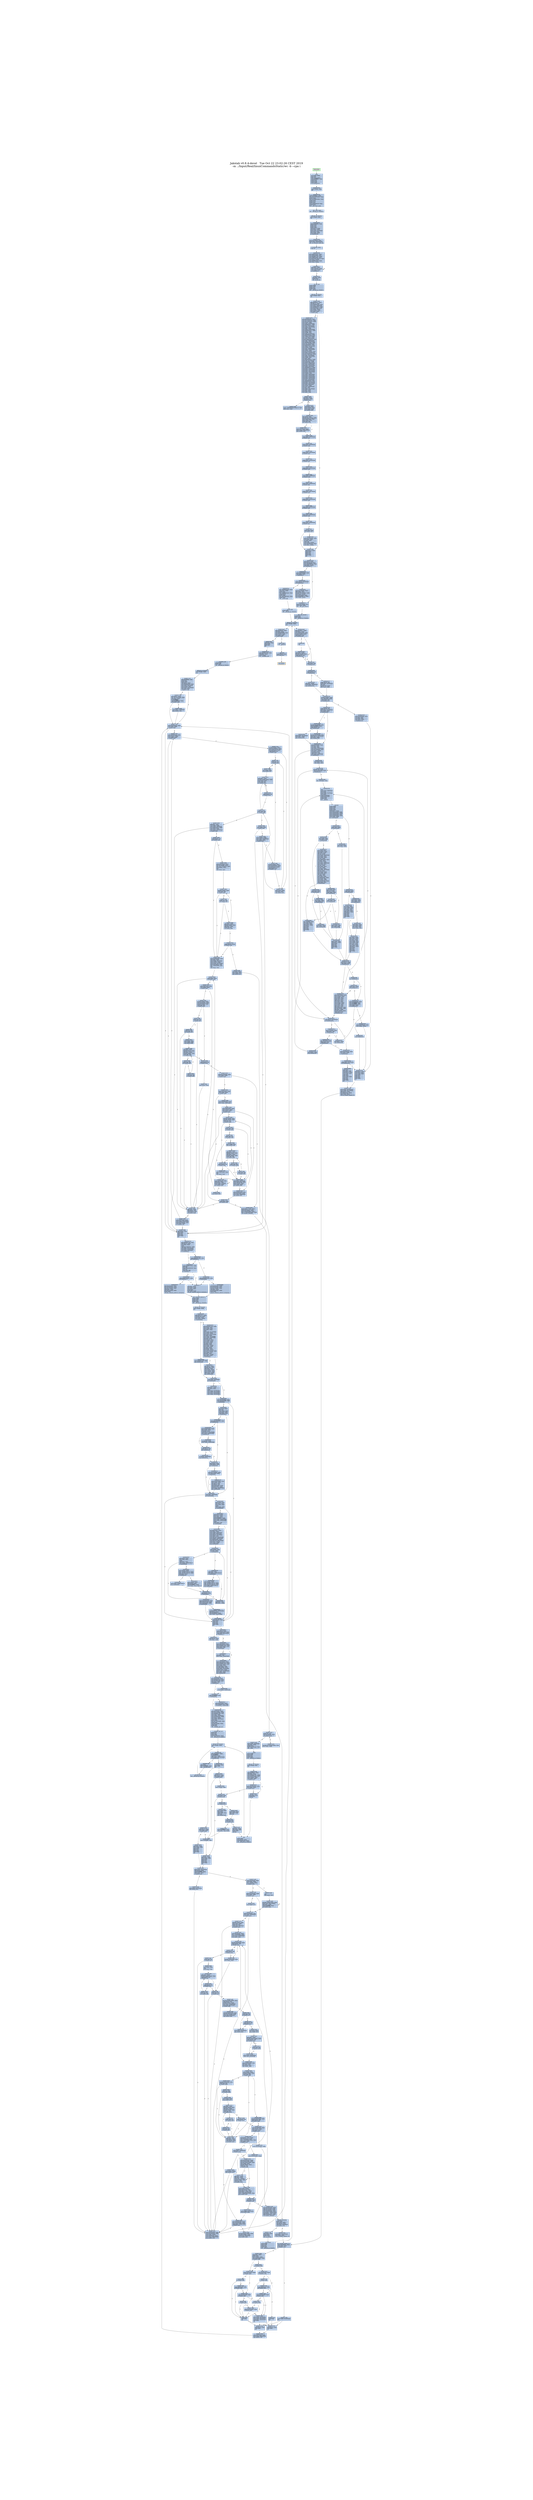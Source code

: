 digraph G {
node[shape=rectangle,style=filled,fillcolor=lightsteelblue,color=lightsteelblue]
bgcolor="transparent"
graph [label="Jakstab v0.8.4-devel   Tue Oct 22 23:02:26 CEST 2019\n-m ../Input/Real/linuxCommandsStatic/wc -b --cpa i", labelloc=t, fontsize=35, pad=30]
"0x08048730_0"[label="start\nxorl %ebp, %ebp\lpopl %esi\lmovl %esp, %ecx\landl $0xfffffff0, %esp\lpushl %eax\lpushl %esp\lpushl %edx\lcall 0x08048763\l"];
"0x08048740_0"[label="0x08048740\naddl $0x9d8c0, %ebx\lleal -615328(%ebx), %eax\lpushl %eax\lleal -615488(%ebx), %eax\lpushl %eax\lpushl %ecx\lpushl %esi\lmovl $0x804a25f, %eax\lpushl %eax\lcall __libc_start_main\l"];
"0x08048763_0"[label="0x08048763\nmovl (%esp), %ebx\lret\l"];
"0x08048770_0"[label="_dl_relocate_static_...\nrepz ret\l"];
"0x08048780_0"[label="__x86.get_pc_thunk.b...\nmovl (%esp), %ebx\lret\l"];
"0x0804ad16_0"[label="__x86.get_pc_thunk.a...\nmovl (%esp), %eax\lret\l"];
"0x0804dc00_0"[label="__x86.get_pc_thunk.d...\nmovl (%esp), %edx\lret\l"];
"0x0804df5b_0"[label="__x86.get_pc_thunk.c...\nmovl (%esp), %ecx\lret\l"];
"0x0804ecb0_0"[label="__udivdi3\npushl %ebp\lpushl %edi\lpushl %esi\lpushl %ebx\lsubl $0x1c, %esp\lmovl 0x3c(%esp), %edx\lmovl 0x30(%esp), %ebp\lmovl 0x34(%esp), %esi\lmovl 0x38(%esp), %ebx\ltestl %edx, %edx\ljne 0x0804ed00\l"];
"0x0804eccb_0"[label="0x0804eccb\ncmpl %esi, %ebx\lja 0x0804ed90\l"];
"0x0804ecd3_0"[label="0x0804ecd3\ntestl %ebx, %ebx\lmovl %ebx, %ecx\ljne 0x0804ece4\l"];
"0x0804ecd9_0"[label="0x0804ecd9\nmovl $0x1, %eax\lxorl %edx, %edx\ldivl %ebx, %eax\lmovl %eax, %ecx\l"];
"0x0804ece4_0"[label="0x0804ece4\nxorl %edx, %edx\lmovl %esi, %eax\ldivl %ecx, %eax\lmovl %eax, %esi\lmovl %ebp, %eax\lmovl %esi, %edi\ldivl %ecx, %eax\lmovl %edi, %edx\laddl $0x1c, %esp\lpopl %ebx\lpopl %esi\lpopl %edi\lpopl %ebp\lret\l"];
"0x0804ed00_0"[label="0x0804ed00\ncmpl %esi, %edx\lja 0x0804ed80\l"];
"0x0804ed04_0"[label="0x0804ed04\nbsrl %edx, %edi\lxorl $0x1f, %edi\lje 0x0804eda8\l"];
"0x0804ed10_0"[label="0x0804ed10\nmovl %edi, %ecx\lmovl $0x20, %eax\lsubl %edi, %eax\lshll %cl, %edx\lmovl %edx, 0x8(%esp)\lmovl %eax, %ecx\lmovl %ebx, %edx\lshrl %cl, %edx\lmovl 0x8(%esp), %ecx\lorl %edx, %ecx\lmovl %esi, %edx\lmovl %ecx, 0x8(%esp)\lmovl %edi, %ecx\lshll %cl, %ebx\lmovl %eax, %ecx\lshrl %cl, %edx\lmovl %edi, %ecx\lmovl %ebx, 0xc(%esp)\lshll %cl, %esi\lmovl %ebp, %ebx\lmovl %eax, %ecx\lshrl %cl, %ebx\lorl %ebx, %esi\lmovl %esi, %eax\ldivl 0x8(%esp), %eax\lmovl %edx, %esi\lmovl %eax, %ebx\lmull 0xc(%esp), %eax\lcmpl %edx, %esi\ljb 0x0804ed67\l"];
"0x0804ed5b_0"[label="0x0804ed5b\nmovl %edi, %ecx\lshll %cl, %ebp\lcmpl %eax, %ebp\ljae 0x0804edc0\l"];
"0x0804ed63_0"[label="0x0804ed63\ncmpl %edx, %esi\ljne 0x0804edc0\l"];
"0x0804ed67_0"[label="0x0804ed67\nleal -1(%ebx), %eax\lxorl %edi, %edi\lmovl %edi, %edx\laddl $0x1c, %esp\lpopl %ebx\lpopl %esi\lpopl %edi\lpopl %ebp\lret\l"];
"0x0804ed80_0"[label="0x0804ed80\nxorl %edi, %edi\lxorl %eax, %eax\l"];
"0x0804ed84_0"[label="0x0804ed84\nmovl %edi, %edx\laddl $0x1c, %esp\lpopl %ebx\lpopl %esi\lpopl %edi\lpopl %ebp\lret\l"];
"0x0804ed90_0"[label="0x0804ed90\nxorl %edi, %edi\lmovl %ebp, %eax\lmovl %esi, %edx\ldivl %ebx, %eax\lmovl %edi, %edx\laddl $0x1c, %esp\lpopl %ebx\lpopl %esi\lpopl %edi\lpopl %ebp\lret\l"];
"0x0804eda8_0"[label="0x0804eda8\ncmpl %esi, %edx\ljb 0x0804edb2\l"];
"0x0804edac_0"[label="0x0804edac\nxorl %eax, %eax\lcmpl %ebp, %ebx\lja 0x0804ed84\l"];
"0x0804edb2_0"[label="0x0804edb2\nmovl $0x1, %eax\ljmp 0x0804ed84\l"];
"0x0804edc0_0"[label="0x0804edc0\nmovl %ebx, %eax\lxorl %edi, %edi\ljmp 0x0804ed84\l"];
"0x0804eef0_0"[label="get_common_indeces.c...\npushl %ebp\lpushl %edi\lpushl %esi\lpushl %ebx\lcall __x86.get_pc_thunk.bp\l"];
"0x0804eef9_0"[label="0x0804eef9\naddl $0x97107, %ebp\lsubl $0x108, %esp\ltestl %eax, %eax\lmovl %ecx, (%esp)\lje 0x0804f0d8\l"];
"0x0804ef10_0"[label="0x0804ef10\nmovl $0x80e7c40, %ebp\lmovl %eax, %esi\lmovl %edx, %edi\lmovl $0x1, %eax\lcpuid \lmovl %edx, 0x14(%ebp)\lmovl %eax, %edx\lmovl %ecx, 0x10(%ebp)\lshrl $0x8, %edx\lmovl %ebx, 0xc(%ebp)\lmovl %eax, 0x8(%ebp)\landl $0xf, %edx\lmovl (%esp), %ecx\lmovl %edx, (%esi)\lmovl %eax, %edx\lshrl $0x4, %edx\landl $0xf, %edx\lmovl %edx, (%edi)\lmovl %eax, %edx\lshrl $0xc, %edx\landl $0xf0, %edx\lmovl %edx, (%ecx)\lmovl 0x11c(%esp), %edx\lmovl %eax, %ecx\landl $0xf, %ecx\lmovl %ecx, (%edx)\lcmpl $0xf, (%esi)\lje 0x0804f0c1\l"];
"0x0804ef68_0"[label="0x0804ef68\ncmpl $0x6, 0x4(%ebp)\ljle 0x0804ef83\l"];
"0x0804ef6e_0"[label="0x0804ef6e\nmovl $0x7, %eax\lxorl %ecx, %ecx\lcpuid \lmovl %eax, 0x18(%ebp)\lmovl %ebx, 0x1c(%ebp)\lmovl %ecx, 0x20(%ebp)\lmovl %edx, 0x24(%ebp)\l"];
"0x0804ef83_0"[label="0x0804ef83\nmovl 0x10(%ebp), %ebx\ltestl $0x8000000, %ebx\lje 0x0804f0b6\l"];
"0x0804ef92_0"[label="0x0804ef92\nxorl %ecx, %ecx\llgdt %ax\lmovl %eax, %edx\landl $0x6, %edx\lcmpl $0x6, %edx\lje 0x0804f0e3\l"];
"0x0804efa5_0"[label="0x0804efa5\ncmpl $0xc, 0x4(%ebp)\ljle 0x0804f0b6\l"];
"0x0804efaf_0"[label="0x0804efaf\nmovl $0xd, %esi\lxorl %ecx, %ecx\lmovl %esi, %eax\lcpuid \ltestl %ebx, %ebx\lje 0x0804f0b6\l"];
"0x0804efc2_0"[label="0x0804efc2\naddl $0x7f, %ebx\lmovl %esi, %eax\lmovl $0x1, %ecx\landl $0xffffffc0, %ebx\lmovl %ebx, 0x40(%ebp)\lmovl %ebx, 0x44(%ebp)\lcpuid \ltestb $0x2, %al\lje 0x0804f0b6\l"];
"0x0804efdf_0"[label="0x0804efdf\nleal 0x8(%esp), %ecx\lmovl $0x3, %eax\lmovl %ebp, 0x4(%esp)\lmovl $0x0, 0x8(%esp)\lmovl $0xa0, 0xc(%esp)\lmovl $0x2, %esi\lmovl $0x240, 0x10(%esp)\lmovl $0xa0, 0x88(%esp)\lleal 0x88(%esp), %edi\lmovl $0x100, 0x8c(%esp)\lmovl %ecx, (%esp)\lmovl %eax, %ebp\ljmp 0x0804f06c\l"];
"0x0804f030_0"[label="0x0804f030\nmovl $0xd, %eax\lmovl %esi, %ecx\lcpuid \lcmpl $0x2, %esi\lmovl %eax, (%edi,%esi,4)\lje 0x0804f066\l"];
"0x0804f041_0"[label="0x0804f041\nmovl (%esp), %ebx\lmovl -4(%edi,%esi,4), %eax\laddl -4(%ebx,%esi,4), %eax\landl $0x2, %ecx\lje 0x0804f14e\l"];
"0x0804f055_0"[label="0x0804f055\nmovl (%esp), %ecx\laddl $0x3f, %eax\landl $0xffffffc0, %eax\lmovl %eax, (%ecx,%esi,4)\l"];
"0x0804f061_0"[label="0x0804f061\ncmpl $0x20, %ebp\lje 0x0804f092\l"];
"0x0804f066_0"[label="0x0804f066\naddl $0x1, %esi\laddl $0x1, %ebp\l"];
"0x0804f06c_0"[label="0x0804f06c\nmovl $0xee, %eax\lbtl %esi, %eax\ljb 0x0804f030\l"];
"0x0804f076_0"[label="0x0804f076\ncmpl $0x2, %esi\lmovl $0x0, (%edi,%esi,4)\lje 0x0804f066\l"];
"0x0804f082_0"[label="0x0804f082\nmovl (%esp), %ebx\lmovl -4(%edi,%esi,4), %eax\laddl -4(%ebx,%esi,4), %eax\lmovl %eax, (%ebx,%esi,4)\ljmp 0x0804f061\l"];
"0x0804f092_0"[label="0x0804f092\nmovl 0x104(%esp), %eax\laddl 0x84(%esp), %eax\lmovl 0x4(%esp), %ebp\lje 0x0804f0b6\l"];
"0x0804f0a6_0"[label="0x0804f0a6\norl $0x400000, 0x48(%ebp)\laddl $0x7f, %eax\landl $0xffffffc0, %eax\lmovl %eax, 0x40(%ebp)\l"];
"0x0804f0b6_0"[label="0x0804f0b6\naddl $0x108, %esp\lpopl %ebx\lpopl %esi\lpopl %edi\lpopl %ebp\lret\l"];
"0x0804f0c1_0"[label="0x0804f0c1\nshrl $0x14, %eax\lmovzbl %al, %eax\laddl $0xf, %eax\lmovl %eax, (%esi)\lmovl (%esp), %eax\lmovl (%eax), %eax\laddl %eax, (%edi)\ljmp 0x0804ef68\l"];
"0x0804f0d8_0"[label="0x0804f0d8\nmovl $0x80e7c40, %ebp\ljmp 0x0804ef68\l"];
"0x0804f0e3_0"[label="0x0804f0e3\ntestl $0x10000000, %ebx\lje 0x0804f10a\l"];
"0x0804f0eb_0"[label="0x0804f0eb\nmovl 0x48(%ebp), %edx\lmovl %edx, %ecx\lorl $0x40, %ecx\ltestb $0x20, 0x1c(%ebp)\lmovl %ecx, 0x48(%ebp)\lje 0x0804f105\l"];
"0x0804f0fc_0"[label="0x0804f0fc\norl $0x440, %edx\lmovl %edx, 0x48(%ebp)\l"];
"0x0804f105_0"[label="0x0804f105\nandb $0x10, %bh\ljne 0x0804f145\l"];
"0x0804f10a_0"[label="0x0804f10a\nandl $0xe0, %eax\lcmpl $0xe0, %eax\ljne 0x0804efa5\l"];
"0x0804f11a_0"[label="0x0804f11a\nmovl 0x1c(%ebp), %edx\ltestl $0x10000, %edx\lje 0x0804efa5\l"];
"0x0804f129_0"[label="0x0804f129\nmovl 0x48(%ebp), %eax\lmovl %eax, %ecx\lorb $0x10, %ah\lorb $0x30, %ch\landl $0x20000, %edx\lcmovnel %ecx, %eax\lmovl %eax, 0x48(%ebp)\ljmp 0x0804efa5\l"];
"0x0804f145_0"[label="0x0804f145\norl $0x80, 0x48(%ebp)\ljmp 0x0804f10a\l"];
"0x0804f14e_0"[label="0x0804f14e\nmovl %eax, (%ebx,%esi,4)\ljmp 0x0804f061\l"];
"0x0804f160_0"[label="__libc_start_main\ncall __x86.get_pc_thunk.ax\l"];
"0x0804f165_0"[label="0x0804f165\naddl $0x96e9b, %eax\lpushl %edi\lpushl %esi\lpushl %ebx\lsubl $0x70, %esp\lmovl $0x0, %edx\lmovl %eax, 0xc(%esp)\lxorl %eax, %eax\ltestl %edx, %edx\lje 0x0804f189\l"];
"0x0804f189_0"[label="0x0804f189\nmovl 0xc(%esp), %edi\lmovl %eax, 0xe30(%edi)\lcall _dl_relocate_static_pie\l"];
"0x0804f198_0"[label="0x0804f198\nmovl 0x88(%esp), %eax\lmovl 0x84(%esp), %esi\lmovl $0x80e7c04, %edx\lmovl 0x98(%esp), %ecx\lleal 0x4(%eax,%esi,4), %eax\lmovl %eax, (%edx)\lmovl $0x80e5ec8, %edx\lmovl %ecx, (%edx)\l"];
"0x0804f1c1_0"[label="0x0804f1c1\naddl $0x4, %eax\lmovl -4(%eax), %edx\ltestl %edx, %edx\ljne 0x0804f1c1\l"];
"0x0804f1cb_0"[label="0x0804f1cb\nsubl $0xc, %esp\lpushl %eax\lcall _dl_aux_init\l"];
"0x0804f1d4_0"[label="0x0804f1d4\naddl $0x10, %esp\lmovl 0xc(%esp), %esi\lmovl $0x80e8250, %eax\lcmpl $0x0, (%eax)\ljne 0x0804f212\l"];
"0x0804f1e6_0"[label="0x0804f1e6\nmovl $0x8048000, %edx\ltestl %edx, %edx\lje 0x0804f212\l"];
"0x0804f1f0_0"[label="0x0804f1f0\ncmpw $0x20, 0x2a(%edx)\ljne 0x0804f5e4\l"];
"0x0804f1fb_0"[label="0x0804f1fb\nmovl 0x1c(%edx), %ecx\laddl %edx, %ecx\lmovzwl 0x2c(%edx), %edx\lmovl %ecx, (%eax)\lmovl 0xc(%esp), %eax\lmovl $0x80e8270, %eax\lmovl %edx, (%eax)\l"];
"0x0804f212_0"[label="0x0804f212\nmovl 0xc(%esp), %esi\lmovl %esi, %ebx\lcall __libc_init_secure\l"];
"0x0804f21d_0"[label="0x0804f21d\nmovl $0x80e7c04, %eax\lsubl $0xc, %esp\lpushl (%eax)\lcall __tunables_init\l"];
"0x0804f22d_0"[label="0x0804f22d\nmovl $0x80e7c40, %esi\laddl $0x10, %esp\lxorl %eax, %eax\lcpuid \lcmpl $0x756e6547, %ebx\lmovl $0x0, 0x1c(%esp)\lmovl $0x0, 0x20(%esp)\lmovl %eax, 0x4(%esi)\ljne 0x0804f51f\l"];
"0x0804f259_0"[label="0x0804f259\ncmpl $0x6c65746e, %ecx\ljne 0x0804f51f\l"];
"0x0804f265_0"[label="0x0804f265\ncmpl $0x49656e69, %edx\lje 0x0804f6ab\l"];
"0x0804f271_0"[label="0x0804f271\nsubl $0xc, %esp\lxorl %eax, %eax\lxorl %ecx, %ecx\lpushl $0x0\lxorl %edx, %edx\lcall get_common_indeces.constprop.1\l"];
"0x0804f281_0"[label="0x0804f281\naddl $0x10, %esp\lmovl $0x3, %eax\l"];
"0x0804f289_0"[label="0x0804f289\nmovl 0xc(%esp), %ecx\lmovl $0x80e7c40, %edx\lmovl 0x14(%edx), %ecx\ltestb $0x1, %ch\lje 0x0804f2a2\l"];
"0x0804f29b_0"[label="0x0804f29b\norl $0x4000, 0x48(%edx)\l"];
"0x0804f2a2_0"[label="0x0804f2a2\nandb $0xffffff80, %ch\lje 0x0804f2b8\l"];
"0x0804f2a7_0"[label="0x0804f2a7\nmovl 0xc(%esp), %ecx\lmovl $0x80e7c40, %edx\lorl $0x8000, 0x48(%edx)\l"];
"0x0804f2b8_0"[label="0x0804f2b8\nmovl 0xc(%esp), %edi\lmovl 0x1c(%esp), %edx\lmovl $0x80e7c40, %esi\lmovl %edi, %ebx\lmovl %edx, 0x38(%esi)\lmovl 0x20(%esp), %edx\lmovl %eax, (%esi)\lmovl %edx, 0x3c(%esi)\lpushl %eax\lleal -427232(%edi), %eax\lpushl %eax\lleal 0x3c(%esp), %eax\lpushl %eax\lpushl $0x0\lcall __tunable_get_val\l"];
"0x0804f51f_0"[label="0x0804f51f\ncmpl $0x68747541, %ebx\lsete %bl\lcmpl $0x444d4163, %ecx\lsete %al\ltestb %al, %bl\lje 0x0804f271\l"];
"0x0804f539_0"[label="0x0804f539\ncmpl $0x69746e65, %edx\ljne 0x0804f271\l"];
"0x0804f545_0"[label="0x0804f545\nleal 0x2c(%esp), %ecx\lleal 0x20(%esp), %edx\lleal 0x1c(%esp), %eax\lsubl $0xc, %esp\lleal 0x3c(%esp), %ebx\lpushl %ebx\lcall get_common_indeces.constprop.1\l"];
"0x0804f5e4_0"[label="0x0804f5e4\nleal -194660(%esi), %eax\lmovl %esi, %ebx\lpushl %eax\lleal -194844(%esi), %eax\lpushl $0xb4\lpushl %eax\lleal -194788(%esi), %eax\lpushl %eax\lcall __assert_fail\l"];
"0x0804f6ab_0"[label="0x0804f6ab\nleal 0x20(%esp), %edx\lleal 0x24(%esp), %ecx\lleal 0x1c(%esp), %eax\lsubl $0xc, %esp\lleal 0x34(%esp), %ebx\lpushl %ebx\lcall get_common_indeces.constprop.1\l"];
"0x0804f6c4_0"[label="0x0804f6c4\naddl $0x10, %esp\lmovl 0x48(%esi), %edx\lcmpl $0x6, 0x1c(%esp)\lje 0x0804f717\l"];
"0x0804f6d1_0"[label="0x0804f6d1\nmovl 0xc(%esp), %eax\lmovl $0x80e7c40, %edx\lmovl 0x48(%edx), %eax\ltestb $0x4, %ah\lje 0x0804f6e9\l"];
"0x0804f6e3_0"[label="0x0804f6e3\norb $0x8, %ah\lmovl %eax, 0x48(%edx)\l"];
"0x0804f6e9_0"[label="0x0804f6e9\nmovl 0xc(%esp), %eax\lmovl $0x80e7c40, %edx\lmovl 0x48(%edx), %eax\lmovl %eax, %ecx\lorl $0x20000, %eax\lorl $0x100000, %ecx\ltestb $0x8, 0x1f(%edx)\lcmovel %ecx, %eax\lmovl %eax, 0x48(%edx)\lmovl $0x1, %eax\ljmp 0x0804f289\l"];
"0x0804f862_0"[label="__x86.get_pc_thunk.b...\nmovl (%esp), %ebp\lret\l"];
"0x0804fbb9_0"[label="__x86.get_pc_thunk.s...\nmovl (%esp), %esi\lret\l"];
"0x080522e0_0"[label="__assert_fail\npushl %ebx\lcall __x86.get_pc_thunk.bx\l"];
"0x08055ec3_0"[label="__x86.get_pc_thunk.d...\nmovl (%esp), %edi\lret\l"];
"0x0807a2a0_0"[label="__sbrk\npushl %ebp\lpushl %edi\lpushl %esi\lpushl %ebx\lcall __x86.get_pc_thunk.si\l"];
"0x0807a2a9_0"[label="0x0807a2a9\naddl $0x6bd57, %esi\lsubl $0xc, %esp\lmovl $0x80e7cec, %ebp\lmovl 0x20(%esp), %edi\lmovl (%ebp), %ebx\ltestl %ebx, %ebx\lje 0x0807a2cd\l"];
"0x0807a2c3_0"[label="0x0807a2c3\nmovl 0xe30(%esi), %eax\ltestl %eax, %eax\lje 0x0807a2e1\l"];
"0x0807a2cd_0"[label="0x0807a2cd\nsubl $0xc, %esp\lpushl $0x0\lcall brk\l"];
"0x0807a2d7_0"[label="0x0807a2d7\naddl $0x10, %esp\ltestl %eax, %eax\ljs 0x0807a300\l"];
"0x0807a2de_0"[label="0x0807a2de\nmovl (%ebp), %ebx\l"];
"0x0807a2e1_0"[label="0x0807a2e1\ncmpl $0x0, %edi\lje 0x0807a305\l"];
"0x0807a2e6_0"[label="0x0807a2e6\njle 0x0807a330\l"];
"0x0807a2e8_0"[label="0x0807a2e8\nmovl %ebx, %eax\laddl %edi, %eax\lsetb %al\l"];
"0x0807a2ef_0"[label="0x0807a2ef\ntestb %al, %al\lje 0x0807a310\l"];
"0x0807a2f3_0"[label="0x0807a2f3\nmovl $0xffffffe0, %eax\lmovl $0xc, %gs:(%eax)\l"];
"0x0807a300_0"[label="0x0807a300\nmovl $0xffffffff, %ebx\l"];
"0x0807a305_0"[label="0x0807a305\naddl $0xc, %esp\lmovl %ebx, %eax\lpopl %ebx\lpopl %esi\lpopl %edi\lpopl %ebp\lret\l"];
"0x0807a310_0"[label="0x0807a310\nsubl $0xc, %esp\laddl %ebx, %edi\lpushl %edi\lcall brk\l"];
"0x0807a31b_0"[label="0x0807a31b\naddl $0x10, %esp\ltestl %eax, %eax\ljs 0x0807a300\l"];
"0x0807a322_0"[label="0x0807a322\naddl $0xc, %esp\lmovl %ebx, %eax\lpopl %ebx\lpopl %esi\lpopl %edi\lpopl %ebp\lret\l"];
"0x0807a330_0"[label="0x0807a330\nmovl %edi, %eax\lnegl %eax\lcmpl %ebx, %eax\lseta %al\ljmp 0x0807a2ef\l"];
"0x0807c6b0_0"[label="do_tunable_update_va...\nmovl 0x4(%eax), %ecx\lcmpl $0x3, %ecx\lje 0x0807c700\l"];
"0x0807c6b8_0"[label="0x0807c6b8\ncmpl $0x1, %ecx\lpushl %ebx\lmovl (%edx), %ebx\lmovl 0x4(%edx), %edx\lje 0x0807c6d8\l"];
"0x0807c6c3_0"[label="0x0807c6c3\njae 0x0807c6d8\l"];
"0x0807c6c5_0"[label="0x0807c6c5\ncmpl 0xc(%eax), %edx\ljle 0x0807c708\l"];
"0x0807c6ca_0"[label="0x0807c6ca\ncmpl 0x14(%eax), %edx\ljl 0x0807c6f0\l"];
"0x0807c6cf_0"[label="0x0807c6cf\njle 0x0807c6eb\l"];
"0x0807c6d1_0"[label="0x0807c6d1\npopl %ebx\lret\l"];
"0x0807c6d8_0"[label="0x0807c6d8\ncmpl 0xc(%eax), %edx\lja 0x0807c6e4\l"];
"0x0807c6dd_0"[label="0x0807c6dd\njb 0x0807c6d1\l"];
"0x0807c6df_0"[label="0x0807c6df\ncmpl 0x8(%eax), %ebx\ljb 0x0807c6d1\l"];
"0x0807c6e4_0"[label="0x0807c6e4\ncmpl 0x14(%eax), %edx\ljb 0x0807c6f0\l"];
"0x0807c6e9_0"[label="0x0807c6e9\nja 0x0807c6d1\l"];
"0x0807c6eb_0"[label="0x0807c6eb\ncmpl 0x10(%eax), %ebx\lja 0x0807c6d1\l"];
"0x0807c6f0_0"[label="0x0807c6f0\nmovl %ebx, 0x18(%eax)\lmovl %edx, 0x1c(%eax)\lmovb $0x1, 0x20(%eax)\lpopl %ebx\lret\l"];
"0x0807c700_0"[label="0x0807c700\nmovl %edx, 0x18(%eax)\lret\l"];
"0x0807c708_0"[label="0x0807c708\njl 0x0807c6d1\l"];
"0x0807c70a_0"[label="0x0807c70a\ncmpl 0x8(%eax), %ebx\ljae 0x0807c6ca\l"];
"0x0807c70f_0"[label="0x0807c70f\npopl %ebx\lret\l"];
"0x0807c720_0"[label="tunable_initialize\npushl %ebx\lmovl %eax, %ebx\lsubl $0x18, %esp\lcmpl $0x3, 0x4(%eax)\ljne 0x0807c740\l"];
"0x0807c72c_0"[label="0x0807c72c\nmovb $0x1, 0x20(%eax)\lmovl %ebx, %eax\lcall do_tunable_update_val\l"];
"0x0807c737_0"[label="0x0807c737\naddl $0x18, %esp\lpopl %ebx\lret\l"];
"0x0807c740_0"[label="0x0807c740\nsubl $0x8, %esp\lpushl $0x0\lpushl %edx\lcall _dl_strtoul\l"];
"0x0807c74b_0"[label="0x0807c74b\nmovl %eax, 0x18(%esp)\lmovl %edx, 0x1c(%esp)\laddl $0x10, %esp\lleal 0x8(%esp), %edx\lmovl %ebx, %eax\lcall do_tunable_update_val\l"];
"0x0807c761_0"[label="0x0807c761\naddl $0x18, %esp\lpopl %ebx\lret\l"];
"0x0807c790_0"[label="__tunables_init\npushl %ebp\lpushl %edi\lcall __x86.get_pc_thunk.di\l"];
"0x0807c797_0"[label="0x0807c797\naddl $0x69869, %edi\lpushl %esi\lpushl %ebx\lsubl $0x3c, %esp\lmovl $0x80e5ecc, %eax\lmovl %edi, 0xc(%esp)\lmovl (%eax), %esi\lmovl %eax, 0x18(%esp)\ltestl %esi, %esi\lje 0x0807c7d0\l"];
"0x0807c7b6_0"[label="0x0807c7b6\nmovl $0x21, %eax\lleal -181737(%edi), %ebx\lxorl %ecx, %ecx\lint $0xffffff80\lcmpl $0xfffff000, %eax\ljbe 0x0807cadb\l"];
"0x0807c7d0_0"[label="0x0807c7d0\nmovl 0x50(%esp), %eax\ltestl %eax, %eax\lje 0x0807c90f\l"];
"0x0807c7dc_0"[label="0x0807c7dc\nmovl 0x50(%esp), %eax\lmovl (%eax), %ebp\ltestl %ebp, %ebp\lje 0x0807c90f\l"];
"0x0807c7ea_0"[label="0x0807c7ea\nmovzbl (%ebp), %ecx\lmovl 0x50(%esp), %eax\lleal 0x4(%eax), %ebx\lcmpb $0x3d, %cl\lje 0x0807c982\l"];
"0x0807c7fe_0"[label="0x0807c7fe\ntestb %cl, %cl\lje 0x0807c982\l"];
"0x0807c806_0"[label="0x0807c806\nxorl %eax, %eax\ljmp 0x0807c815\l"];
"0x0807c810_0"[label="0x0807c810\ncmpb $0x3d, %dl\lje 0x0807c823\l"];
"0x0807c815_0"[label="0x0807c815\naddl $0x1, %eax\lmovzbl (%ebp,%eax), %edx\lmovl %eax, %esi\ltestb %dl, %dl\ljne 0x0807c810\l"];
"0x0807c823_0"[label="0x0807c823\ntestb %dl, %dl\lje 0x0807c960\l"];
"0x0807c82b_0"[label="0x0807c82b\naddl $0x1, %esi\ltestl %ebx, %ebx\lmovl %ebx, 0x8(%esp)\lleal (%ebp,%esi), %eax\lmovl %ecx, %edi\lmovl %eax, 0x14(%esp)\lje 0x0807c90f\l"];
"0x0807c844_0"[label="0x0807c844\ncmpb $0x47, %cl\ljne 0x0807c881\l"];
"0x0807c849_0"[label="0x0807c849\nmovl 0xc(%esp), %ecx\lleal 0x1(%ebp), %eax\lleal -181751(%ecx), %ebx\lmovl $0x4c, %ecx\lnop \lleal (%esi), %esi\l"];
"0x0807c860_0"[label="0x0807c860\nmovzbl (%eax), %edx\ltestb %dl, %dl\lje 0x0807c881\l"];
"0x0807c867_0"[label="0x0807c867\ncmpb %cl, %dl\ljne 0x0807c881\l"];
"0x0807c86b_0"[label="0x0807c86b\naddl $0x1, %ebx\lmovzbl (%ebx), %ecx\laddl $0x1, %eax\ltestb %cl, %cl\ljne 0x0807c860\l"];
"0x0807c878_0"[label="0x0807c878\ncmpb $0x3d, (%eax)\lje 0x0807ca0f\l"];
"0x0807c881_0"[label="0x0807c881\nmovl 0x18(%esp), %eax\lxorl %edi, %edi\lmovl %ebp, 0x4(%esp)\lmovl (%eax), %eax\lmovl %eax, 0x10(%esp)\lmovl 0xc(%esp), %eax\lleal -1344(%eax), %esi\lnop \lleal (%esi), %esi\l"];
"0x0807c8a0_0"[label="0x0807c8a0\ncmpb $0x0, (%esi)\ljne 0x0807c8f0\l"];
"0x0807c8a5_0"[label="0x0807c8a5\nmovl 0x8(%esi), %ebp\ltestl %ebp, %ebp\lje 0x0807c8f0\l"];
"0x0807c8ac_0"[label="0x0807c8ac\nmovzbl (%ebp), %edx\lmovl 0x4(%esp), %ebx\lmovzbl (%ebx), %eax\ltestb %dl, %dl\lje 0x0807c8e8\l"];
"0x0807c8bb_0"[label="0x0807c8bb\ntestb %al, %al\lje 0x0807c8f0\l"];
"0x0807c8bf_0"[label="0x0807c8bf\ncmpb %al, %dl\ljne 0x0807c8f0\l"];
"0x0807c8c3_0"[label="0x0807c8c3\nmovl %ebp, %ecx\lmovl %ebx, %edx\ljmp 0x0807c8d8\l"];
"0x0807c8d0_0"[label="0x0807c8d0\ncmpb %al, %bl\ljne 0x0807c8f0\l"];
"0x0807c8d4_0"[label="0x0807c8d4\ntestb %al, %al\lje 0x0807c8f0\l"];
"0x0807c8d8_0"[label="0x0807c8d8\naddl $0x1, %ecx\lmovzbl (%ecx), %ebx\laddl $0x1, %edx\lmovzbl (%edx), %eax\ltestb %bl, %bl\ljne 0x0807c8d0\l"];
"0x0807c8e8_0"[label="0x0807c8e8\ncmpb $0x3d, %al\lje 0x0807c920\l"];
"0x0807c8ec_0"[label="0x0807c8ec\nleal (%esi), %esi\l"];
"0x0807c8f0_0"[label="0x0807c8f0\naddl $0x1, %edi\laddl $0x2c, %esi\lcmpl $0x16, %edi\ljne 0x0807c8a0\l"];
"0x0807c8fb_0"[label="0x0807c8fb\nmovl 0x8(%esp), %eax\lmovl %eax, 0x50(%esp)\lmovl 0x50(%esp), %eax\ltestl %eax, %eax\ljne 0x0807c7dc\l"];
"0x0807c90f_0"[label="0x0807c90f\naddl $0x3c, %esp\lpopl %ebx\lpopl %esi\lpopl %edi\lpopl %ebp\lret\l"];
"0x0807c920_0"[label="0x0807c920\nmovl 0x10(%esp), %edx\ltestl %edx, %edx\lje 0x0807c934\l"];
"0x0807c928_0"[label="0x0807c928\nmovl 0x4(%esi), %eax\ltestl %eax, %eax\lje 0x0807c98b\l"];
"0x0807c92f_0"[label="0x0807c92f\ncmpl $0x2, %eax\ljne 0x0807c8f0\l"];
"0x0807c934_0"[label="0x0807c934\nimull $0x2c, %edi, %eax\lmovl 0xc(%esp), %edi\lmovl 0x14(%esp), %edx\lleal -1376(%edi,%eax), %eax\lcall tunable_initialize\l"];
"0x0807c94b_0"[label="0x0807c94b\nmovl 0x8(%esp), %eax\lmovl %eax, 0x50(%esp)\ljmp 0x0807c7d0\l"];
"0x0807c960_0"[label="0x0807c960\ntestl %ebx, %ebx\lje 0x0807c90f\l"];
"0x0807c964_0"[label="0x0807c964\nmovl (%ebx), %ebp\lmovl %ebx, 0x50(%esp)\ltestl %ebp, %ebp\lje 0x0807c90f\l"];
"0x0807c96e_0"[label="0x0807c96e\nmovzbl (%ebp), %ecx\lmovl 0x50(%esp), %eax\lleal 0x4(%eax), %ebx\lcmpb $0x3d, %cl\ljne 0x0807c7fe\l"];
"0x0807c982_0"[label="0x0807c982\nmovl %ecx, %edx\lxorl %esi, %esi\ljmp 0x0807c823\l"];
"0x0807c98b_0"[label="0x0807c98b\nmovl 0x50(%esp), %eax\lmovl %eax, 0x8(%esp)\l"];
"0x0807c993_0"[label="0x0807c993\nmovl 0x8(%esp), %eax\lmovl (%eax), %eax\ltestl %eax, %eax\lje 0x0807c9e4\l"];
"0x0807c99d_0"[label="0x0807c99d\nmovzbl (%ebp), %ecx\lmovzbl (%eax), %edx\ltestb %cl, %cl\lje 0x0807c9d0\l"];
"0x0807c9a8_0"[label="0x0807c9a8\ntestb %dl, %dl\lje 0x0807c9d5\l"];
"0x0807c9ac_0"[label="0x0807c9ac\ncmpb %dl, %cl\ljne 0x0807c9d5\l"];
"0x0807c9b0_0"[label="0x0807c9b0\nmovl %ebp, %ecx\ljmp 0x0807c9c0\l"];
"0x0807c9b8_0"[label="0x0807c9b8\ncmpb %dl, %bl\ljne 0x0807c9d5\l"];
"0x0807c9bc_0"[label="0x0807c9bc\ntestb %dl, %dl\lje 0x0807c9d5\l"];
"0x0807c9c0_0"[label="0x0807c9c0\naddl $0x1, %ecx\lmovzbl (%ecx), %ebx\laddl $0x1, %eax\lmovzbl (%eax), %edx\ltestb %bl, %bl\ljne 0x0807c9b8\l"];
"0x0807c9d0_0"[label="0x0807c9d0\ncmpb $0x3d, %dl\lje 0x0807c9f4\l"];
"0x0807c9d5_0"[label="0x0807c9d5\naddl $0x4, 0x8(%esp)\lmovl 0x8(%esp), %eax\lmovl (%eax), %eax\ltestl %eax, %eax\ljne 0x0807c99d\l"];
"0x0807c9e4_0"[label="0x0807c9e4\nmovl 0x50(%esp), %ecx\lmovl 0x4(%esi), %eax\lmovl %ecx, 0x8(%esp)\ljmp 0x0807c92f\l"];
"0x0807c9f4_0"[label="0x0807c9f4\nmovl 0x8(%esp), %eax\lnop \lleal (%esi), %esi\l"];
"0x0807ca00_0"[label="0x0807ca00\nmovl 0x4(%eax), %edx\laddl $0x4, %eax\lmovl %edx, -4(%eax)\ltestl %edx, %edx\ljne 0x0807ca00\l"];
"0x0807ca0d_0"[label="0x0807ca0d\njmp 0x0807c993\l"];
"0x0807ca0f_0"[label="0x0807ca0f\nxorl %edx, %edx\lmovl %edi, %ecx\ljmp 0x0807ca1f\l"];
"0x0807ca18_0"[label="0x0807ca18\nmovzbl 0x1(%ebp,%edx), %ecx\lmovl %eax, %edx\l"];
"0x0807ca1f_0"[label="0x0807ca1f\ntestb %cl, %cl\lleal 0x1(%edx), %eax\ljne 0x0807ca18\l"];
"0x0807ca26_0"[label="0x0807ca26\nmovl %edx, 0x4(%esp)\lsubl $0xc, %esp\lpushl %eax\lmovl 0x1c(%esp), %ebx\lcall __sbrk\l"];
"0x0807ca37_0"[label="0x0807ca37\nmovl %eax, 0x34(%esp)\laddl $0x10, %esp\lcmpl $0xffffffff, %eax\lmovl %eax, %ecx\lje 0x0807cca0\l"];
"0x0807ca49_0"[label="0x0807ca49\nmovl 0x4(%esp), %edx\ltestl %edx, %edx\lleal -1(%edx), %eax\lje 0x0807cc86\l"];
"0x0807ca58_0"[label="0x0807ca58\nnop \lleal (%esi), %esi\l"];
"0x0807ca60_0"[label="0x0807ca60\nmovzbl (%ebp,%eax), %edx\lmovb %dl, (%ecx,%eax)\lsubl $0x1, %eax\lcmpl $0xffffffff, %eax\ljne 0x0807ca60\l"];
"0x0807ca70_0"[label="0x0807ca70\naddl 0x24(%esp), %esi\lmovl %esi, 0x2c(%esp)\lje 0x0807cac4\l"];
"0x0807ca7a_0"[label="0x0807ca7a\nmovzbl (%esi), %eax\lmovl %esi, %ebp\ltestb %al, %al\lmovb %al, 0x4(%esp)\lje 0x0807cac4\l"];
"0x0807ca87_0"[label="0x0807ca87\nmovl 0xc(%esp), %eax\lleal -1376(%eax), %eax\lmovl %eax, 0x28(%esp)\lleal (%esi), %esi\l"];
"0x0807ca98_0"[label="0x0807ca98\nmovzbl 0x4(%esp), %eax\lcmpb $0x3d, %al\lje 0x0807caea\l"];
"0x0807caa1_0"[label="0x0807caa1\ncmpb $0x3a, %al\lje 0x0807caea\l"];
"0x0807caa5_0"[label="0x0807caa5\ntestb %al, %al\lje 0x0807cac4\l"];
"0x0807caa9_0"[label="0x0807caa9\nxorl %edx, %edx\lnop \lleal (%esi), %esi\l"];
"0x0807cab0_0"[label="0x0807cab0\naddl $0x1, %edx\lmovzbl (%ebp,%edx), %eax\lcmpb $0x3d, %al\lje 0x0807caf1\l"];
"0x0807cabc_0"[label="0x0807cabc\ncmpb $0x3a, %al\lje 0x0807caf1\l"];
"0x0807cac0_0"[label="0x0807cac0\ntestb %al, %al\ljne 0x0807cab0\l"];
"0x0807cac4_0"[label="0x0807cac4\nmovl 0x50(%esp), %eax\lmovl 0x24(%esp), %edi\lmovl %edi, (%eax)\lmovl 0x8(%esp), %eax\lmovl %eax, 0x50(%esp)\ljmp 0x0807c7d0\l"];
"0x0807cadb_0"[label="0x0807cadb\nmovl $0x2, -416(%edi)\ljmp 0x0807c7d0\l"];
"0x0807caea_0"[label="0x0807caea\nmovzbl 0x4(%esp), %eax\lxorl %edx, %edx\l"];
"0x0807caf1_0"[label="0x0807caf1\ntestb %al, %al\lje 0x0807cac4\l"];
"0x0807caf5_0"[label="0x0807caf5\nleal 0x1(%ebp,%edx), %ecx\lcmpb $0x3a, %al\lmovzbl (%ecx), %ebx\lmovl %ecx, 0x10(%esp)\lmovb %bl, 0x1f(%esp)\lje 0x0807cbf0\l"];
"0x0807cb0c_0"[label="0x0807cb0c\ntestb %bl, %bl\lje 0x0807cc2f\l"];
"0x0807cb14_0"[label="0x0807cb14\ncmpb $0x3a, %bl\lje 0x0807cc2f\l"];
"0x0807cb1d_0"[label="0x0807cb1d\nxorl %eax, %eax\ljmp 0x0807cb2c\l"];
"0x0807cb28_0"[label="0x0807cb28\ntestb %dl, %dl\lje 0x0807cb38\l"];
"0x0807cb2c_0"[label="0x0807cb2c\naddl $0x1, %eax\lmovzbl (%ecx,%eax), %edx\lcmpb $0x3a, %dl\ljne 0x0807cb28\l"];
"0x0807cb38_0"[label="0x0807cb38\nmovl %eax, 0x20(%esp)\lmovb %dl, 0x1f(%esp)\l"];
"0x0807cb40_0"[label="0x0807cb40\nmovl 0x28(%esp), %edi\lxorl %esi, %esi\lleal (%esi), %esi\lleal (%edi), %edi\l"];
"0x0807cb50_0"[label="0x0807cb50\nmovl (%edi), %eax\lmovzbl (%eax), %edx\ltestb %dl, %dl\lje 0x0807cbbb\l"];
"0x0807cb59_0"[label="0x0807cb59\nmovzbl 0x4(%esp), %ecx\ltestb %cl, %cl\lje 0x0807cb8d\l"];
"0x0807cb62_0"[label="0x0807cb62\ncmpb %cl, %dl\ljne 0x0807cb8d\l"];
"0x0807cb66_0"[label="0x0807cb66\nmovl %ebp, %edx\ljmp 0x0807cb78\l"];
"0x0807cb70_0"[label="0x0807cb70\ncmpb %bl, %cl\ljne 0x0807cb8d\l"];
"0x0807cb74_0"[label="0x0807cb74\ntestb %bl, %bl\lje 0x0807cb8d\l"];
"0x0807cb78_0"[label="0x0807cb78\naddl $0x1, %eax\lmovzbl (%eax), %ecx\laddl $0x1, %edx\lmovzbl (%edx), %ebx\ltestb %cl, %cl\ljne 0x0807cb70\l"];
"0x0807cb88_0"[label="0x0807cb88\ncmpb $0x3d, %bl\lje 0x0807cbc5\l"];
"0x0807cb8d_0"[label="0x0807cb8d\naddl $0x1, %esi\laddl $0x2c, %edi\lcmpl $0x16, %esi\ljne 0x0807cb50\l"];
"0x0807cb98_0"[label="0x0807cb98\nmovl 0x10(%esp), %eax\lmovl 0x20(%esp), %edi\lcmpb $0x0, (%eax,%edi)\lje 0x0807cac4\l"];
"0x0807cbaa_0"[label="0x0807cbaa\nleal 0x1(%eax,%edi), %ebp\lmovzbl (%ebp), %eax\lmovb %al, 0x4(%esp)\ljmp 0x0807ca98\l"];
"0x0807cbbb_0"[label="0x0807cbbb\nmovzbl 0x4(%esp), %ebx\lcmpb $0x3d, %bl\ljne 0x0807cb8d\l"];
"0x0807cbc5_0"[label="0x0807cbc5\nmovl 0x18(%esp), %eax\lmovl (%eax), %ecx\ltestl %ecx, %ecx\lje 0x0807cc02\l"];
"0x0807cbcf_0"[label="0x0807cbcf\nimull $0x2c, %esi, %eax\lmovl 0xc(%esp), %edi\lmovl -1340(%edi,%eax), %eax\ltestl %eax, %eax\lje 0x0807cc3c\l"];
"0x0807cbe1_0"[label="0x0807cbe1\nmovl 0x10(%esp), %ebp\l"];
"0x0807cbe5_0"[label="0x0807cbe5\ncmpl $0x2, %eax\lje 0x0807cc06\l"];
"0x0807cbea_0"[label="0x0807cbea\nmovl %ebp, 0x10(%esp)\ljmp 0x0807cb98\l"];
"0x0807cbf0_0"[label="0x0807cbf0\nmovzbl 0x1f(%esp), %eax\lmovl 0x10(%esp), %ebp\lmovb %al, 0x4(%esp)\ljmp 0x0807ca98\l"];
"0x0807cc02_0"[label="0x0807cc02\nmovl 0x10(%esp), %ebp\l"];
"0x0807cc06_0"[label="0x0807cc06\nmovl 0x10(%esp), %edx\lsubl 0x2c(%esp), %edx\laddl 0x14(%esp), %edx\lmovl 0x20(%esp), %eax\lmovb $0x0, (%edx,%eax)\limull $0x2c, %esi, %eax\laddl 0x28(%esp), %eax\lcall tunable_initialize\l"];
"0x0807cc2f_0"[label="0x0807cc2f\nmovl $0x0, 0x20(%esp)\ljmp 0x0807cb40\l"];
"0x0807cc3c_0"[label="0x0807cc3c\ncmpb $0x0, 0x1f(%esp)\lje 0x0807ccad\l"];
"0x0807cc43_0"[label="0x0807cc43\nmovl 0x10(%esp), %eax\lmovl 0x20(%esp), %edi\lleal 0x1(%eax,%edi), %edx\lmovl %ebp, %eax\lmovzbl (%edx), %ecx\ltestb %cl, %cl\lje 0x0807cc68\l"];
"0x0807cc58_0"[label="0x0807cc58\naddl $0x1, %edx\laddl $0x1, %eax\lmovb %cl, -1(%eax)\lmovzbl (%edx), %ecx\ltestb %cl, %cl\ljne 0x0807cc58\l"];
"0x0807cc68_0"[label="0x0807cc68\nmovb $0x0, (%eax)\lmovl 0xc(%esp), %edi\limull $0x2c, %esi, %eax\lmovl $0x0, 0x20(%esp)\lmovl -1340(%edi,%eax), %eax\ljmp 0x0807cbe5\l"];
"0x0807cc86_0"[label="0x0807cc86\nmovl 0x24(%esp), %ebx\ltestl %ebx, %ebx\lje 0x0807cac4\l"];
"0x0807cc92_0"[label="0x0807cc92\njmp 0x0807ca70\l"];
"0x0807cca0_0"[label="0x0807cca0\nmovl $0x0, 0x24(%esp)\ljmp 0x0807cac4\l"];
"0x0807ccad_0"[label="0x0807ccad\nmovb $0x0, (%ebp)\ljmp 0x0807cac4\l"];
"0x0807ccc0_0"[label="__tunable_get_val\npushl %edi\lpushl %esi\lpushl %ebx\lmovl 0x10(%esp), %eax\lcall __x86.get_pc_thunk.dx\l"];
"0x0807cd40_0"[label="_dl_aux_init\npushl %ebp\lpushl %edi\lpushl %esi\lpushl %ebx\lcall __x86.get_pc_thunk.cx\l"];
"0x0807cd49_0"[label="0x0807cd49\naddl $0x692b7, %ecx\lsubl $0x74, %esp\lmovl 0x88(%esp), %eax\lmovl %eax, 0x4(%esp)\lmovl $0x80e823c, %eax\lmovl 0x4(%esp), %edx\lmovl %edx, (%eax)\lmovl (%edx), %eax\ltestl %eax, %eax\lje 0x0807cfdd\l"];
"0x0807cd73_0"[label="0x0807cd73\nmovl $0x80e8264, %esi\lmovl 0x1c20(%ecx), %edi\lmovl 0x1c24(%ecx), %ebp\lmovl (%esi), %ebx\lmovl %edi, 0x30(%esp)\lmovl $0x80e5ecc, %edi\lmovl %esi, 0x5c(%esp)\lmovl %ebp, 0x34(%esp)\lxorl %ebp, %ebp\lmovl %ebx, 0x48(%esp)\lmovl 0xb40(%ecx), %ebx\lmovl %ebp, %edx\lmovl (%edi), %esi\lmovl %edi, 0x10(%esp)\lmovl $0x80e8240, %edi\lmovl %ebx, 0x40(%esp)\lmovl -320(%ecx), %ebx\lmovl %esi, 0x4c(%esp)\lmovzwl 0xb0c(%ecx), %esi\lmovl %edi, 0x68(%esp)\lmovl %ebx, 0x54(%esp)\lmovl $0x80e8288, %ebx\lmovw %si, 0x44(%esp)\lmovl $0x80e825c, %esi\lmovl %ebx, 0x14(%esp)\lmovl (%ebx), %ebx\lmovl %esi, 0x64(%esp)\lmovl %ebx, 0x50(%esp)\lmovl (%esi), %ebx\lmovl 0x1c2c(%ecx), %esi\lmovl %ebx, 0x18(%esp)\lmovl 0x1c28(%ecx), %ebx\lmovl %esi, 0x2c(%esp)\lmovl %ebx, 0x28(%esp)\lmovl (%edi), %esi\lxorl %edi, %edi\lmovl 0xb18(%ecx), %ebx\lmovb %dl, 0x21(%esp)\lmovl 0x4(%esp), %edx\lmovb $0x0, 0x5b(%esp)\lmovl %esi, 0x38(%esp)\lmovb $0x0, 0x5a(%esp)\lmovl %ebx, 0xc(%esp)\lmovl $0x80e8270, %ebx\lmovb $0x0, 0x59(%esp)\lmovb $0x0, 0x58(%esp)\lmovb $0x0, 0x47(%esp)\lmovb $0x0, 0x46(%esp)\lmovl (%ebx), %esi\lmovl %ebx, 0x6c(%esp)\lmovb $0x0, 0x3f(%esp)\lmovb $0x0, 0x3e(%esp)\lmovb $0x0, 0x3d(%esp)\lmovb $0x0, 0x3c(%esp)\lmovl %esi, 0x24(%esp)\lmovl $0x80e8250, %esi\lmovb $0x0, 0x23(%esp)\lmovb $0x0, 0x22(%esp)\lmovl %edi, 0x8(%esp)\lmovl (%esi), %ebx\lmovl %esi, 0x60(%esp)\lxorl %esi, %esi\lmovl %ebx, 0x1c(%esp)\lxorl %ebx, %ebx\lmovl %esi, %esi\lleal (%edi), %edi\l"];
"0x0807ce90_0"[label="0x0807ce90\nsubl $0x3, %eax\lcmpl $0x1e, %eax\lja 0x0807cecb\l"];
"0x0807ce98_0"[label="0x0807ce98\nmovl -180928(%ecx,%eax,4), %edi\laddl %ecx, %edi\l"];
"0x0807cecb_0"[label="0x0807cecb\naddl $0x8, %edx\lmovl (%edx), %eax\ltestl %eax, %eax\ljne 0x0807ce90\l"];
"0x0807ced4_0"[label="0x0807ced4\nleal (%esi), %esi\lmovzbl 0x21(%esp), %ebp\lmovl 0x8(%esp), %edi\lmovl %ebp, %eax\ltestb %al, %al\ljne 0x0807d1fe\l"];
"0x0807ceeb_0"[label="0x0807ceeb\ncmpb $0x0, 0x22(%esp)\lje 0x0807cefc\l"];
"0x0807cefc_0"[label="0x0807cefc\ncmpb $0x0, 0x23(%esp)\lje 0x0807cf0d\l"];
"0x0807cf0d_0"[label="0x0807cf0d\ncmpb $0x0, 0x3c(%esp)\lje 0x0807cf1e\l"];
"0x0807cf1e_0"[label="0x0807cf1e\ncmpb $0x0, 0x3d(%esp)\lje 0x0807cf2f\l"];
"0x0807cf2f_0"[label="0x0807cf2f\ncmpb $0x0, 0x3e(%esp)\lje 0x0807cf44\l"];
"0x0807cf44_0"[label="0x0807cf44\ncmpb $0x0, 0x3f(%esp)\lje 0x0807cf59\l"];
"0x0807cf59_0"[label="0x0807cf59\ncmpb $0x0, 0x46(%esp)\lje 0x0807cf6c\l"];
"0x0807cf6c_0"[label="0x0807cf6c\ncmpb $0x0, 0x47(%esp)\lje 0x0807cf7d\l"];
"0x0807cf7d_0"[label="0x0807cf7d\ncmpb $0x0, 0x58(%esp)\lje 0x0807cf8e\l"];
"0x0807cf8e_0"[label="0x0807cf8e\ncmpb $0x0, 0x59(%esp)\lje 0x0807cf9f\l"];
"0x0807cf9f_0"[label="0x0807cf9f\ncmpb $0x0, 0x5a(%esp)\lje 0x0807cfb0\l"];
"0x0807cfb0_0"[label="0x0807cfb0\ncmpb $0x0, 0x5b(%esp)\lje 0x0807cfc1\l"];
"0x0807cfc1_0"[label="0x0807cfc1\ncmpl $0xf, %ebx\ljne 0x0807cfdd\l"];
"0x0807cfc6_0"[label="0x0807cfc6\nmovl 0x10(%esp), %edx\lxorl %eax, %eax\lorl %esi, %edi\lsetne %al\lmovl %eax, (%edx)\lmovl 0x14(%esp), %eax\lmovl $0x1, (%eax)\l"];
"0x0807cfdd_0"[label="0x0807cfdd\naddl $0x74, %esp\lpopl %ebx\lpopl %esi\lpopl %edi\lpopl %ebp\lret\l"];
"0x0807d1fe_0"[label="0x0807d1fe\nmovl 0xc(%esp), %eax\lmovl %eax, 0xb18(%ecx)\ljmp 0x0807ceeb\l"];
"0x0807da40_0"[label="__libc_init_secure\npushl %esi\lpushl %ebx\lcall __x86.get_pc_thunk.bx\l"];
"0x0807da47_0"[label="0x0807da47\naddl $0x685b9, %ebx\lsubl $0x4, %esp\lmovl $0x80e8288, %eax\lmovl (%eax), %eax\ltestl %eax, %eax\lje 0x0807da68\l"];
"0x0807da5c_0"[label="0x0807da5c\naddl $0x4, %esp\lpopl %ebx\lpopl %esi\lret\l"];
"0x0807da68_0"[label="0x0807da68\ncall __geteuid\l"];
"0x0807e930_0"[label="__syscall_error\ncall __x86.get_pc_thunk.dx\l"];
"0x0809c790_0"[label="__geteuid\nmovl $0xc9, %eax\lcall %gs:0x10\l"];
"0x0809cc60_0"[label="brk\npushl %ebx\lmovl $0x2d, %eax\lmovl 0x8(%esp), %ebx\lcall __x86.get_pc_thunk.dx\l"];
"0x0809cc6f_0"[label="0x0809cc6f\naddl $0x49391, %edx\lint $0xffffff80\lcmpl %eax, %ebx\lmovl %eax, 0x1cec(%edx)\lja 0x0809cc88\l"];
"0x0809cc81_0"[label="0x0809cc81\nxorl %eax, %eax\lpopl %ebx\lret\l"];
"0x0809cc88_0"[label="0x0809cc88\npopl %ebx\lmovl $0xfffffff4, %eax\ljmp __syscall_error\l"];
"0x080a54e0_0"[label="_dl_strtoul\npushl %ebp\lpushl %edi\lpushl %esi\lpushl %ebx\lcall __x86.get_pc_thunk.bx\l"];
"0x080a54e9_0"[label="0x080a54e9\naddl $0x40b17, %ebx\lsubl $0x2c, %esp\lmovl 0x40(%esp), %ebp\lmovzbl (%ebp), %eax\lcmpb $0x20, %al\ljne 0x080a550b\l"];
"0x080a54fe_0"[label="0x080a54fe\nnop \l"];
"0x080a5500_0"[label="0x080a5500\naddl $0x1, %ebp\lmovzbl (%ebp), %eax\lcmpb $0x20, %al\lje 0x080a5500\l"];
"0x080a550b_0"[label="0x080a550b\ncmpb $0x9, %al\lje 0x080a5500\l"];
"0x080a550f_0"[label="0x080a550f\ncmpb $0x2d, %al\lje 0x080a5640\l"];
"0x080a5517_0"[label="0x080a5517\ncmpb $0x2b, %al\lmovb $0x1, 0x1f(%esp)\lsete %al\lmovzbl %al, %eax\laddl %eax, %ebp\l"];
"0x080a5526_0"[label="0x080a5526\nmovsbl (%ebp), %eax\lleal -48(%eax), %edx\lcmpb $0x9, %dl\ljbe 0x080a5550\l"];
"0x080a5532_0"[label="0x080a5532\nmovl 0x44(%esp), %ecx\lxorl %esi, %esi\lxorl %edi, %edi\ltestl %ecx, %ecx\lje 0x080a5544\l"];
"0x080a553e_0"[label="0x080a553e\nmovl 0x44(%esp), %eax\lmovl %ebp, (%eax)\l"];
"0x080a5544_0"[label="0x080a5544\naddl $0x2c, %esp\lmovl %esi, %eax\lmovl %edi, %edx\lpopl %ebx\lpopl %esi\lpopl %edi\lpopl %ebp\lret\l"];
"0x080a5550_0"[label="0x080a5550\ncmpb $0x30, %al\lmovl $0xa, 0x14(%esp)\lmovl $0x9, %edx\lje 0x080a5680\l"];
"0x080a5565_0"[label="0x080a5565\nleal 0x30(%edx), %ecx\lxorl %esi, %esi\lxorl %edi, %edi\lmovl %ecx, 0x18(%esp)\lmovl 0x14(%esp), %ecx\lmovl %ecx, (%esp)\lsarl $0x1f, %ecx\lcmpb $0x2f, %al\lmovl %ecx, 0x4(%esp)\ljle 0x080a5617\l"];
"0x080a5586_0"[label="0x080a5586\nleal (%esi), %esi\lleal (%edi), %edi\l"];
"0x080a5590_0"[label="0x080a5590\nmovsbl %al, %edx\lcmpl 0x18(%esp), %edx\lja 0x080a5617\l"];
"0x080a5599_0"[label="0x080a5599\nleal -48(%edx), %eax\l"];
"0x080a559c_0"[label="0x080a559c\ncltd \lmovl %eax, 0x8(%esp)\lnotl %eax\lmovl %edx, 0xc(%esp)\lnotl %edx\lpushl 0x4(%esp)\lpushl 0x4(%esp)\lpushl %edx\lpushl %eax\lcall __udivdi3\l"];
"0x080a55b8_0"[label="0x080a55b8\naddl $0x10, %esp\lcmpl %edi, %edx\lja 0x080a55e4\l"];
"0x080a55bf_0"[label="0x080a55bf\njae 0x080a55e0\l"];
"0x080a55c1_0"[label="0x080a55c1\nmovl 0x44(%esp), %edx\lmovl $0xffffffff, %esi\lmovl $0xffffffff, %edi\ltestl %edx, %edx\ljne 0x080a553e\l"];
"0x080a55d7_0"[label="0x080a55d7\njmp 0x080a5544\l"];
"0x080a55e0_0"[label="0x080a55e0\ncmpl %esi, %eax\ljbe 0x080a55c1\l"];
"0x080a55e4_0"[label="0x080a55e4\nmovl 0x4(%esp), %edx\lmovl (%esp), %eax\lmovl %edx, %ecx\limull %edi, %eax\limull %esi, %ecx\laddl %eax, %ecx\lmovl %esi, %eax\lmull (%esp), %eax\lmovl %edx, %edi\lmovl %eax, %esi\laddl %ecx, %edi\laddl 0x8(%esp), %esi\ladcl 0xc(%esp), %edi\laddl $0x1, %ebp\lmovsbl (%ebp), %eax\lcmpb $0x2f, %al\ljg 0x080a5590\l"];
"0x080a5617_0"[label="0x080a5617\ncmpl $0x10, 0x14(%esp)\ljne 0x080a5650\l"];
"0x080a561e_0"[label="0x080a561e\nleal -97(%eax), %edx\lcmpb $0x5, %dl\lja 0x080a5630\l"];
"0x080a5626_0"[label="0x080a5626\nsubl $0x57, %eax\ljmp 0x080a559c\l"];
"0x080a5630_0"[label="0x080a5630\nleal -65(%eax), %edx\lcmpb $0x5, %dl\lja 0x080a5650\l"];
"0x080a5638_0"[label="0x080a5638\nsubl $0x37, %eax\ljmp 0x080a559c\l"];
"0x080a5640_0"[label="0x080a5640\naddl $0x1, %ebp\lmovb $0x0, 0x1f(%esp)\ljmp 0x080a5526\l"];
"0x080a5650_0"[label="0x080a5650\nmovl 0x44(%esp), %eax\ltestl %eax, %eax\lje 0x080a565e\l"];
"0x080a565e_0"[label="0x080a565e\ncmpb $0x0, 0x1f(%esp)\ljne 0x080a5544\l"];
"0x080a5669_0"[label="0x080a5669\nnegl %esi\ladcl $0x0, %edi\laddl $0x2c, %esp\lmovl %esi, %eax\lnegl %edi\lpopl %ebx\lmovl %edi, %edx\lpopl %esi\lpopl %edi\lpopl %ebp\lret\l"];
"0x080a5680_0"[label="0x080a5680\nmovzbl 0x1(%ebp), %ecx\landl $0xffffffdf, %ecx\lcmpb $0x58, %cl\ljne 0x080a56a0\l"];
"0x080a568c_0"[label="0x080a568c\nmovsbl 0x2(%ebp), %eax\lmovl $0x10, 0x14(%esp)\laddl $0x2, %ebp\ljmp 0x080a5565\l"];
"0x080a56a0_0"[label="0x080a56a0\nmovl $0x8, 0x14(%esp)\lmovl $0x7, %edx\ljmp 0x080a5565\l"];
"0x312d302e_0"[label="0x312d302e\n",color="orange",style="filled,bold"];
"0xface0000_0"[label="0xface0000\n",fillcolor="lightgrey",color="green",style="filled,bold"];
"0x0807c8d0_0" -> "0x0807c8d4_0" [color="#000000",label="F"];
"0x0804f160_0" -> "0x0804ad16_0" [color="#000000"];
"0x0804f105_0" -> "0x0804f145_0" [color="#000000",label="T"];
"0x0807c98b_0" -> "0x0807c993_0" [color="#000000"];
"0x0804f539_0" -> "0x0804f271_0" [color="#000000",label="T"];
"0x0807c867_0" -> "0x0807c86b_0" [color="#000000",label="F"];
"0x0804ed04_0" -> "0x0804eda8_0" [color="#000000",label="T"];
"0x0807ca26_0" -> "0x0807a2a0_0" [color="#000000"];
"0x0807c9ac_0" -> "0x0807c9d5_0" [color="#000000",label="T"];
"0x0807ced4_0" -> "0x0807d1fe_0" [color="#000000",label="T"];
"0x0807ca58_0" -> "0x0807ca60_0" [color="#000000"];
"0x0807da68_0" -> "0x0809c790_0" [color="#000000"];
"0x0807c960_0" -> "0x0807c90f_0" [color="#000000",label="T"];
"0x0809c790_0" -> "0x312d302e_0" [color="#000000"];
"0x0807c6e4_0" -> "0x0807c6e9_0" [color="#000000",label="F"];
"0x0809cc81_0" -> "0x0807a2d7_0" [color="#000000"];
"0x0804edac_0" -> "0x0804edb2_0" [color="#000000",label="F"];
"0x0807c6f0_0" -> "0x0807c737_0" [color="#000000"];
"0x0807c6dd_0" -> "0x0807c6d1_0" [color="#000000",label="T"];
"0x0807a300_0" -> "0x0807a305_0" [color="#000000"];
"0x0807c99d_0" -> "0x0807c9a8_0" [color="#000000",label="F"];
"0x0807c8d0_0" -> "0x0807c8f0_0" [color="#000000",label="T"];
"0x0807c6d1_0" -> "0x0807c737_0" [color="#000000"];
"0x0807c94b_0" -> "0x0807c7d0_0" [color="#000000"];
"0x0807a2d7_0" -> "0x0807a300_0" [color="#000000",label="T"];
"0x0807ced4_0" -> "0x0807ceeb_0" [color="#000000",label="F"];
"0x0807c9e4_0" -> "0x0807c92f_0" [color="#000000"];
"0x0807c7d0_0" -> "0x0807c90f_0" [color="#000000",label="T"];
"0x0807cb2c_0" -> "0x0807cb28_0" [color="#000000",label="T"];
"0x0807c8bb_0" -> "0x0807c8f0_0" [color="#000000",label="T"];
"0x0804f11a_0" -> "0x0804f129_0" [color="#000000",label="F"];
"0x0804f0e3_0" -> "0x0804f0eb_0" [color="#000000",label="F"];
"0x0807ca1f_0" -> "0x0807ca18_0" [color="#000000",label="T"];
"0x0804f1f0_0" -> "0x0804f1fb_0" [color="#000000",label="F"];
"0x0804ecb0_0" -> "0x0804eccb_0" [color="#000000",label="F"];
"0x0807cc68_0" -> "0x0807cbe5_0" [color="#000000"];
"0x080a5544_0" -> "0x0807c74b_0" [color="#000000"];
"0x0807caf5_0" -> "0x0807cb0c_0" [color="#000000",label="F"];
"0x0807cefc_0" -> "0x0807cf0d_0" [color="#000000",label="T"];
"0x0807c7fe_0" -> "0x0807c806_0" [color="#000000",label="F"];
"0x0807ca87_0" -> "0x0807ca98_0" [color="#000000"];
"0x0807c720_0" -> "0x0807c740_0" [color="#000000",label="T"];
"0x080a553e_0" -> "0x080a5544_0" [color="#000000"];
"0x0804ef92_0" -> "0x0804efa5_0" [color="#000000",label="F"];
"0x0804f22d_0" -> "0x0804f51f_0" [color="#000000",label="T"];
"0x0807c964_0" -> "0x0807c90f_0" [color="#000000",label="T"];
"0x0807cf1e_0" -> "0x0807cf2f_0" [color="#000000",label="T"];
"0x0804f22d_0" -> "0x0804f259_0" [color="#000000",label="F"];
"0x0807ca37_0" -> "0x0807cca0_0" [color="#000000",label="T"];
"0x080a54e0_0" -> "0x08048780_0" [color="#000000"];
"0x0807cc43_0" -> "0x0807cc68_0" [color="#000000",label="T"];
"0x080a550b_0" -> "0x080a550f_0" [color="#000000",label="F"];
"0x0807a2c3_0" -> "0x0807a2cd_0" [color="#000000",label="F"];
"0x0809cc6f_0" -> "0x0809cc88_0" [color="#000000",label="T"];
"0x0807c815_0" -> "0x0807c823_0" [color="#000000",label="F"];
"0x0804f030_0" -> "0x0804f066_0" [color="#000000",label="T"];
"0x080a55b8_0" -> "0x080a55bf_0" [color="#000000",label="F"];
"0x0804ecd3_0" -> "0x0804ecd9_0" [color="#000000",label="F"];
"0x0807c9ac_0" -> "0x0807c9b0_0" [color="#000000",label="F"];
"0x0807cb28_0" -> "0x0807cb38_0" [color="#000000",label="T"];
"0x080a5565_0" -> "0x080a5617_0" [color="#000000",label="T"];
"0x0804ed63_0" -> "0x0804ed67_0" [color="#000000",label="F"];
"0x0807ca49_0" -> "0x0807cc86_0" [color="#000000",label="T"];
"0x0804eef0_0" -> "0x0804f862_0" [color="#000000"];
"0x0807cfdd_0" -> "0x0804f1d4_0" [color="#000000"];
"0x0807c993_0" -> "0x0807c99d_0" [color="#000000",label="F"];
"0x080a5550_0" -> "0x080a5565_0" [color="#000000",label="F"];
"0x0804f1c1_0" -> "0x0804f1c1_0" [color="#000000",label="T"];
"0x0807c815_0" -> "0x0807c810_0" [color="#000000",label="T"];
"0x0807c8d8_0" -> "0x0807c8e8_0" [color="#000000",label="F"];
"0x0807c964_0" -> "0x0807c96e_0" [color="#000000",label="F"];
"0x0807cac0_0" -> "0x0807cac4_0" [color="#000000",label="F"];
"0x0807cbe5_0" -> "0x0807cbea_0" [color="#000000",label="F"];
"0x080a5590_0" -> "0x080a5599_0" [color="#000000",label="F"];
"0x0807c9b8_0" -> "0x0807c9d5_0" [color="#000000",label="T"];
"0x0804f6c4_0" -> "0x0804f6d1_0" [color="#000000",label="F"];
"0x080a5599_0" -> "0x080a559c_0" [color="#000000"];
"0x0807c993_0" -> "0x0807c9e4_0" [color="#000000",label="T"];
"0x0807cac4_0" -> "0x0807c7d0_0" [color="#000000"];
"0x0807c934_0" -> "0x0807c720_0" [color="#000000"];
"0x0807cf0d_0" -> "0x0807cf1e_0" [color="#000000",label="T"];
"0x0807a2d7_0" -> "0x0807a2de_0" [color="#000000",label="F"];
"0x0804f0eb_0" -> "0x0804f105_0" [color="#000000",label="T"];
"0x0807c700_0" -> "0x0807c737_0" [color="#000000"];
"0x0807cc3c_0" -> "0x0807cc43_0" [color="#000000",label="F"];
"0x0807c6ca_0" -> "0x0807c6cf_0" [color="#000000",label="F"];
"0x0804f041_0" -> "0x0804f14e_0" [color="#000000",label="T"];
"0x0804ef83_0" -> "0x0804ef92_0" [color="#000000",label="F"];
"0x0804f0c1_0" -> "0x0804ef68_0" [color="#000000"];
"0x0807c8a5_0" -> "0x0807c8f0_0" [color="#000000",label="T"];
"0x0807a2c3_0" -> "0x0807a2e1_0" [color="#000000",label="T"];
"0x0809cc6f_0" -> "0x0809cc81_0" [color="#000000",label="F"];
"0x0807cbbb_0" -> "0x0807cb8d_0" [color="#000000",label="T"];
"0x0804f1f0_0" -> "0x0804f5e4_0" [color="#000000",label="T"];
"0x0807c700_0" -> "0x0807c761_0" [color="#000000"];
"0x0807cb2c_0" -> "0x0807cb38_0" [color="#000000",label="F"];
"0x0807c8bf_0" -> "0x0807c8f0_0" [color="#000000",label="T"];
"0x0807c8ac_0" -> "0x0807c8bb_0" [color="#000000",label="F"];
"0x0807c860_0" -> "0x0807c881_0" [color="#000000",label="T"];
"0x0804ef10_0" -> "0x0804f0c1_0" [color="#000000",label="T"];
"0x0807ca37_0" -> "0x0807ca49_0" [color="#000000",label="F"];
"0x0804f2b8_0" -> "0x0807ccc0_0" [color="#000000"];
"0x0807c8a0_0" -> "0x0807c8a5_0" [color="#000000",label="F"];
"0x0807cd73_0" -> "0x0807ce90_0" [color="#000000"];
"0x0807c708_0" -> "0x0807c70a_0" [color="#000000",label="F"];
"0x0807cbe1_0" -> "0x0807cbe5_0" [color="#000000"];
"0x0804f6d1_0" -> "0x0804f6e9_0" [color="#000000",label="T"];
"0x0807cfc1_0" -> "0x0807cfc6_0" [color="#000000",label="F"];
"0x0807c6cf_0" -> "0x0807c6d1_0" [color="#000000",label="F"];
"0x0807c7d0_0" -> "0x0807c7dc_0" [color="#000000",label="F"];
"0x0807ceeb_0" -> "0x0807cefc_0" [color="#000000",label="T"];
"0x08048740_0" -> "0x0804f160_0" [color="#000000"];
"0x0807cf2f_0" -> "0x0807cf44_0" [color="#000000",label="T"];
"0x0807cf6c_0" -> "0x0807cf7d_0" [color="#000000",label="T"];
"0x0807cbc5_0" -> "0x0807cc02_0" [color="#000000",label="T"];
"0x0807c70a_0" -> "0x0807c70f_0" [color="#000000",label="F"];
"0x0807cfc6_0" -> "0x0807cfdd_0" [color="#000000"];
"0x0807cb50_0" -> "0x0807cbbb_0" [color="#000000",label="T"];
"0x0807cca0_0" -> "0x0807cac4_0" [color="#000000"];
"0x0807caa9_0" -> "0x0807cab0_0" [color="#000000"];
"0x0807a31b_0" -> "0x0807a322_0" [color="#000000",label="F"];
"0x0807cb70_0" -> "0x0807cb8d_0" [color="#000000",label="T"];
"0x080a5617_0" -> "0x080a561e_0" [color="#000000",label="F"];
"0x0807cf8e_0" -> "0x0807cf9f_0" [color="#000000",label="T"];
"0x0807caa1_0" -> "0x0807caa5_0" [color="#000000",label="F"];
"0x0804efc2_0" -> "0x0804f0b6_0" [color="#000000",label="T"];
"0x0807c823_0" -> "0x0807c960_0" [color="#000000",label="T"];
"0x0807c9d0_0" -> "0x0807c9d5_0" [color="#000000",label="F"];
"0x0807cab0_0" -> "0x0807cabc_0" [color="#000000",label="F"];
"0x0807a2cd_0" -> "0x0809cc60_0" [color="#000000"];
"0x0809cc88_0" -> "0x0807e930_0" [color="#000000"];
"0x0807ca1f_0" -> "0x0807ca26_0" [color="#000000",label="F"];
"0x080a55e0_0" -> "0x080a55c1_0" [color="#000000",label="T"];
"0x0807c82b_0" -> "0x0807c844_0" [color="#000000",label="F"];
"0x0807c797_0" -> "0x0807c7d0_0" [color="#000000",label="T"];
"0x0804ed84_0" -> "0x080a55b8_0" [color="#000000"];
"0x0807cac0_0" -> "0x0807cab0_0" [color="#000000",label="T"];
"0x0807a330_0" -> "0x0807a2ef_0" [color="#000000"];
"0x0807c928_0" -> "0x0807c98b_0" [color="#000000",label="T"];
"0x0807cb62_0" -> "0x0807cb8d_0" [color="#000000",label="T"];
"0x0807c740_0" -> "0x080a54e0_0" [color="#000000"];
"0x08048730_0" -> "0x08048763_0" [color="#000000"];
"0x0807c920_0" -> "0x0807c934_0" [color="#000000",label="T"];
"0x0807c844_0" -> "0x0807c881_0" [color="#000000",label="T"];
"0x0804f0eb_0" -> "0x0804f0fc_0" [color="#000000",label="F"];
"0x0807c6df_0" -> "0x0807c6e4_0" [color="#000000",label="F"];
"0x0804ef10_0" -> "0x0804ef68_0" [color="#000000",label="F"];
"0x0807c9d0_0" -> "0x0807c9f4_0" [color="#000000",label="T"];
"0x0807cecb_0" -> "0x0807ce90_0" [color="#000000",label="T"];
"0x080a55bf_0" -> "0x080a55c1_0" [color="#000000",label="F"];
"0x0807c806_0" -> "0x0807c815_0" [color="#000000"];
"0x0807a31b_0" -> "0x0807a300_0" [color="#000000",label="T"];
"0x0804fbb9_0" -> "0x0807a2a9_0" [color="#000000"];
"0x0807a2e6_0" -> "0x0807a330_0" [color="#000000",label="T"];
"0x0804f281_0" -> "0x0804f289_0" [color="#000000"];
"0x0804f10a_0" -> "0x0804f11a_0" [color="#000000",label="F"];
"0x0807c6d1_0" -> "0x0807c761_0" [color="#000000"];
"0x0807cb70_0" -> "0x0807cb74_0" [color="#000000",label="F"];
"0x0807c9bc_0" -> "0x0807c9c0_0" [color="#000000",label="F"];
"0x0807ca0d_0" -> "0x0807c993_0" [color="#000000"];
"0x080a5680_0" -> "0x080a568c_0" [color="#000000",label="F"];
"0x0807c86b_0" -> "0x0807c878_0" [color="#000000",label="F"];
"0x0807c7b6_0" -> "0x0807c7d0_0" [color="#000000",label="F"];
"0x0807ca98_0" -> "0x0807caa1_0" [color="#000000",label="F"];
"0x0807cc86_0" -> "0x0807cc92_0" [color="#000000",label="F"];
"0x0807cf7d_0" -> "0x0807cf8e_0" [color="#000000",label="T"];
"0x080a55c1_0" -> "0x080a553e_0" [color="#000000",label="T"];
"0x0807cf9f_0" -> "0x0807cfb0_0" [color="#000000",label="T"];
"0x0807cb88_0" -> "0x0807cbc5_0" [color="#000000",label="T"];
"0x080a5626_0" -> "0x080a559c_0" [color="#000000"];
"0x0804eccb_0" -> "0x0804ed90_0" [color="#000000",label="T"];
"0x0804efaf_0" -> "0x0804efc2_0" [color="#000000",label="F"];
"0x0807cb8d_0" -> "0x0807cb50_0" [color="#000000",label="T"];
"0x0807c6cf_0" -> "0x0807c6eb_0" [color="#000000",label="T"];
"0x080a5590_0" -> "0x080a5617_0" [color="#000000",label="T"];
"0x0807cbea_0" -> "0x0807cb98_0" [color="#000000"];
"0x0804f265_0" -> "0x0804f271_0" [color="#000000",label="F"];
"0x0804f545_0" -> "0x0804eef0_0" [color="#000000"];
"0x0804ef68_0" -> "0x0804ef83_0" [color="#000000",label="T"];
"0x0804f06c_0" -> "0x0804f030_0" [color="#000000",label="T"];
"0x08048770_0" -> "0x0804f198_0" [color="#000000"];
"0x0804eda8_0" -> "0x0804edac_0" [color="#000000",label="F"];
"0x080a54fe_0" -> "0x080a5500_0" [color="#000000"];
"0x0807cc86_0" -> "0x0807cac4_0" [color="#000000",label="T"];
"0x0807a2e1_0" -> "0x0807a2e6_0" [color="#000000",label="F"];
"0x0807c96e_0" -> "0x0807c982_0" [color="#000000",label="F"];
"0x0807cd49_0" -> "0x0807cfdd_0" [color="#000000",label="T"];
"0x0807c6f0_0" -> "0x0807c761_0" [color="#000000"];
"0x0807a322_0" -> "0x0807ca37_0" [color="#000000"];
"0x0804f1d4_0" -> "0x0804f1e6_0" [color="#000000",label="F"];
"0x0807a2ef_0" -> "0x0807a310_0" [color="#000000",label="T"];
"0x080a5550_0" -> "0x080a5680_0" [color="#000000",label="T"];
"0x0807c72c_0" -> "0x0807c6b0_0" [color="#000000"];
"0x0807cabc_0" -> "0x0807caf1_0" [color="#000000",label="T"];
"0x0807c70a_0" -> "0x0807c6ca_0" [color="#000000",label="T"];
"0x0807caea_0" -> "0x0807caf1_0" [color="#000000"];
"0x0807c8e8_0" -> "0x0807c8ec_0" [color="#000000",label="F"];
"0x080a5650_0" -> "0x080a565e_0" [color="#000000",label="T"];
"0x0807cbc5_0" -> "0x0807cbcf_0" [color="#000000",label="F"];
"0x0807c9b8_0" -> "0x0807c9bc_0" [color="#000000",label="F"];
"0x0804dc00_0" -> "0x0809cc6f_0" [color="#000000"];
"0x0804ed90_0" -> "0x080a55b8_0" [color="#000000"];
"0x0807cc58_0" -> "0x0807cc58_0" [color="#000000",label="T"];
"0x0804ecd9_0" -> "0x0804ece4_0" [color="#000000"];
"0x0809cc81_0" -> "0x0807a31b_0" [color="#000000"];
"0x0807c8bf_0" -> "0x0807c8c3_0" [color="#000000",label="F"];
"0x080a54e9_0" -> "0x080a550b_0" [color="#000000",label="T"];
"0x0804ed5b_0" -> "0x0804ed63_0" [color="#000000",label="F"];
"0x0807cbcf_0" -> "0x0807cbe1_0" [color="#000000",label="F"];
"0x0804df5b_0" -> "0x0807cd49_0" [color="#000000"];
"0x0804efa5_0" -> "0x0804f0b6_0" [color="#000000",label="T"];
"0x0807a2a9_0" -> "0x0807a2c3_0" [color="#000000",label="F"];
"0x0807cb88_0" -> "0x0807cb8d_0" [color="#000000",label="F"];
"0x0807c6c5_0" -> "0x0807c6ca_0" [color="#000000",label="F"];
"0x080a5500_0" -> "0x080a550b_0" [color="#000000",label="F"];
"0x0804f165_0" -> "0x0804f189_0" [color="#000000",label="T"];
"0x0807c720_0" -> "0x0807c72c_0" [color="#000000",label="F"];
"0x08055ec3_0" -> "0x0807c797_0" [color="#000000"];
"0x0807c761_0" -> "0x0807c94b_0" [color="#000000"];
"0x0807cb74_0" -> "0x0807cb8d_0" [color="#000000",label="T"];
"0x0807cb59_0" -> "0x0807cb8d_0" [color="#000000",label="T"];
"0x0807cb98_0" -> "0x0807cac4_0" [color="#000000",label="T"];
"0x0807cf59_0" -> "0x0807cf6c_0" [color="#000000",label="T"];
"0x080a55c1_0" -> "0x080a55d7_0" [color="#000000",label="F"];
"0x080a568c_0" -> "0x080a5565_0" [color="#000000"];
"0x0807c6d8_0" -> "0x0807c6dd_0" [color="#000000",label="F"];
"0x0804f289_0" -> "0x0804f2a2_0" [color="#000000",label="T"];
"0x0804f265_0" -> "0x0804f6ab_0" [color="#000000",label="T"];
"0x080a5500_0" -> "0x080a5500_0" [color="#000000",label="T"];
"0x0807c90f_0" -> "0x0804f22d_0" [color="#000000"];
"0x0804f259_0" -> "0x0804f265_0" [color="#000000",label="F"];
"0x0807c6eb_0" -> "0x0807c6d1_0" [color="#000000",label="T"];
"0x0807c6e9_0" -> "0x0807c6eb_0" [color="#000000",label="F"];
"0x0804ece4_0" -> "0x080a55b8_0" [color="#000000"];
"0x0807c7fe_0" -> "0x0807c982_0" [color="#000000",label="T"];
"0x0807c6e9_0" -> "0x0807c6d1_0" [color="#000000",label="T"];
"0x080a5517_0" -> "0x080a5526_0" [color="#000000"];
"0x080a5630_0" -> "0x080a5638_0" [color="#000000",label="F"];
"0x0807c8bb_0" -> "0x0807c8bf_0" [color="#000000",label="F"];
"0x0804f082_0" -> "0x0804f061_0" [color="#000000"];
"0x0807c6c5_0" -> "0x0807c708_0" [color="#000000",label="T"];
"0x0804f51f_0" -> "0x0804f539_0" [color="#000000",label="F"];
"0x0807c6b8_0" -> "0x0807c6d8_0" [color="#000000",label="T"];
"0x0804edc0_0" -> "0x0804ed84_0" [color="#000000"];
"0x0807da40_0" -> "0x08048780_0" [color="#000000"];
"0x0807cb14_0" -> "0x0807cb1d_0" [color="#000000",label="F"];
"0x0807cc06_0" -> "0x0807c720_0" [color="#000000"];
"0x0807cbaa_0" -> "0x0807ca98_0" [color="#000000"];
"0x08048780_0" -> "0x0807da47_0" [color="#000000"];
"0x0804f14e_0" -> "0x0804f061_0" [color="#000000"];
"0x0807c92f_0" -> "0x0807c8f0_0" [color="#000000",label="T"];
"0x0807a2e1_0" -> "0x0807a305_0" [color="#000000",label="T"];
"0x0807ccc0_0" -> "0x0804dc00_0" [color="#000000"];
"0x0807cc43_0" -> "0x0807cc58_0" [color="#000000",label="F"];
"0x0804f076_0" -> "0x0804f082_0" [color="#000000",label="F"];
"0x0807cc92_0" -> "0x0807ca70_0" [color="#000000"];
"0x080a55b8_0" -> "0x080a55e4_0" [color="#000000",label="T"];
"0x0804ed00_0" -> "0x0804ed80_0" [color="#000000",label="T"];
"0x0807cc2f_0" -> "0x0807cb40_0" [color="#000000"];
"0x0804f061_0" -> "0x0804f066_0" [color="#000000",label="F"];
"0x08048780_0" -> "0x080a54e9_0" [color="#000000"];
"0x0807a2de_0" -> "0x0807a2e1_0" [color="#000000"];
"0x0807c7dc_0" -> "0x0807c7ea_0" [color="#000000",label="F"];
"0x0804f1c1_0" -> "0x0804f1cb_0" [color="#000000",label="F"];
"0x0804f271_0" -> "0x0804eef0_0" [color="#000000"];
"0x080a5680_0" -> "0x080a56a0_0" [color="#000000",label="T"];
"0x0807c86b_0" -> "0x0807c860_0" [color="#000000",label="T"];
"0x0807cd40_0" -> "0x0804df5b_0" [color="#000000"];
"0x080a5565_0" -> "0x080a5586_0" [color="#000000",label="F"];
"0x0807c74b_0" -> "0x0807c6b0_0" [color="#000000"];
"0x0807c810_0" -> "0x0807c823_0" [color="#000000",label="T"];
"0x0804efc2_0" -> "0x0804efdf_0" [color="#000000",label="F"];
"0x0807c790_0" -> "0x08055ec3_0" [color="#000000"];
"0x0804eef9_0" -> "0x0804f0d8_0" [color="#000000",label="T"];
"0x0807ce90_0" -> "0x0807ce98_0" [color="#000000",label="F"];
"0x0807c82b_0" -> "0x0807c90f_0" [color="#000000",label="T"];
"0x0807cd49_0" -> "0x0807cd73_0" [color="#000000",label="F"];
"0x0807cab0_0" -> "0x0807caf1_0" [color="#000000",label="T"];
"0x0807cb66_0" -> "0x0807cb78_0" [color="#000000"];
"0x080a55e0_0" -> "0x080a55e4_0" [color="#000000",label="F"];
"0x0807c7dc_0" -> "0x0807c90f_0" [color="#000000",label="T"];
"0x0804f030_0" -> "0x0804f041_0" [color="#000000",label="F"];
"0x0804f6ab_0" -> "0x0804eef0_0" [color="#000000"];
"0x080a561e_0" -> "0x080a5630_0" [color="#000000",label="T"];
"0x0807c6c3_0" -> "0x0807c6c5_0" [color="#000000",label="F"];
"0x0804ed5b_0" -> "0x0804edc0_0" [color="#000000",label="T"];
"0x0807c982_0" -> "0x0807c823_0" [color="#000000"];
"0x0807c797_0" -> "0x0807c7b6_0" [color="#000000",label="F"];
"0x0804eef9_0" -> "0x0804ef10_0" [color="#000000",label="F"];
"0x0804f055_0" -> "0x0804f061_0" [color="#000000"];
"0x080a5532_0" -> "0x080a5544_0" [color="#000000",label="T"];
"0x0804eccb_0" -> "0x0804ecd3_0" [color="#000000",label="F"];
"0x080a5617_0" -> "0x080a5650_0" [color="#000000",label="T"];
"0x0804ef83_0" -> "0x0804f0b6_0" [color="#000000",label="T"];
"0x080a55e4_0" -> "0x080a5617_0" [color="#000000",label="F"];
"0x0807cfb0_0" -> "0x0807cfc1_0" [color="#000000",label="T"];
"0x0804f1fb_0" -> "0x0804f212_0" [color="#000000"];
"0x0807cbf0_0" -> "0x0807ca98_0" [color="#000000"];
"0x0807caf1_0" -> "0x0807cac4_0" [color="#000000",label="T"];
"0x0804ed10_0" -> "0x0804ed67_0" [color="#000000",label="T"];
"0x0804f1d4_0" -> "0x0804f212_0" [color="#000000",label="T"];
"0x0807c9d5_0" -> "0x0807c99d_0" [color="#000000",label="T"];
"0x0807cb78_0" -> "0x0807cb70_0" [color="#000000",label="T"];
"0x0807c823_0" -> "0x0807c82b_0" [color="#000000",label="F"];
"0x0807cb0c_0" -> "0x0807cc2f_0" [color="#000000",label="T"];
"0x0809cc60_0" -> "0x0804dc00_0" [color="#000000"];
"0x0804f2a2_0" -> "0x0804f2b8_0" [color="#000000",label="T"];
"0x0804edac_0" -> "0x0804ed84_0" [color="#000000",label="T"];
"0x0807c8c3_0" -> "0x0807c8d8_0" [color="#000000"];
"0x0807c878_0" -> "0x0807c881_0" [color="#000000",label="F"];
"0x0807c928_0" -> "0x0807c92f_0" [color="#000000",label="F"];
"0x0807c8d4_0" -> "0x0807c8f0_0" [color="#000000",label="T"];
"0x0807c9d5_0" -> "0x0807c9e4_0" [color="#000000",label="F"];
"0xface0000_0" -> "0x08048730_0" [color="#000000"];
"0x0807da47_0" -> "0x0807da68_0" [color="#000000",label="T"];
"0x0804efaf_0" -> "0x0804f0b6_0" [color="#000000",label="T"];
"0x0807caf1_0" -> "0x0807caf5_0" [color="#000000",label="F"];
"0x0807c6b0_0" -> "0x0807c700_0" [color="#000000",label="T"];
"0x0804eda8_0" -> "0x0804edb2_0" [color="#000000",label="T"];
"0x0807a2a9_0" -> "0x0807a2cd_0" [color="#000000",label="T"];
"0x0807c737_0" -> "0x0807c94b_0" [color="#000000"];
"0x080a5630_0" -> "0x080a5650_0" [color="#000000",label="T"];
"0x080a55bf_0" -> "0x080a55e0_0" [color="#000000",label="T"];
"0x0807cb38_0" -> "0x0807cb40_0" [color="#000000"];
"0x080a550f_0" -> "0x080a5517_0" [color="#000000",label="F"];
"0x0804efdf_0" -> "0x0804f06c_0" [color="#000000"];
"0x0804f1cb_0" -> "0x0807cd40_0" [color="#000000"];
"0x080a561e_0" -> "0x080a5626_0" [color="#000000",label="F"];
"0x0804f0b6_0" -> "0x0804f281_0" [color="#000000"];
"0x0807ca98_0" -> "0x0807caea_0" [color="#000000",label="T"];
"0x0807caa5_0" -> "0x0807cac4_0" [color="#000000",label="T"];
"0x0807c9f4_0" -> "0x0807ca00_0" [color="#000000"];
"0x0804efa5_0" -> "0x0804efaf_0" [color="#000000",label="F"];
"0x0804f0fc_0" -> "0x0804f105_0" [color="#000000"];
"0x0807ca0f_0" -> "0x0807ca1f_0" [color="#000000"];
"0x0807cb14_0" -> "0x0807cc2f_0" [color="#000000",label="T"];
"0x0804f1e6_0" -> "0x0804f1f0_0" [color="#000000",label="F"];
"0x0804f189_0" -> "0x08048770_0" [color="#000000"];
"0x0807caa1_0" -> "0x0807caea_0" [color="#000000",label="T"];
"0x0804f6e3_0" -> "0x0804f6e9_0" [color="#000000"];
"0x0807a2ef_0" -> "0x0807a2f3_0" [color="#000000",label="F"];
"0x080a54e9_0" -> "0x080a54fe_0" [color="#000000",label="F"];
"0x0807cb59_0" -> "0x0807cb62_0" [color="#000000",label="F"];
"0x0807a2e6_0" -> "0x0807a2e8_0" [color="#000000",label="F"];
"0x0807c6ca_0" -> "0x0807c6f0_0" [color="#000000",label="T"];
"0x0807a305_0" -> "0x0807ca37_0" [color="#000000"];
"0x0807cb40_0" -> "0x0807cb50_0" [color="#000000"];
"0x0807c96e_0" -> "0x0807c7fe_0" [color="#000000",label="T"];
"0x0804f0d8_0" -> "0x0804ef68_0" [color="#000000"];
"0x0807c878_0" -> "0x0807ca0f_0" [color="#000000",label="T"];
"0x0807c8a5_0" -> "0x0807c8ac_0" [color="#000000",label="F"];
"0x0804f129_0" -> "0x0804efa5_0" [color="#000000"];
"0x0807cf44_0" -> "0x0807cf59_0" [color="#000000",label="T"];
"0x0804ed10_0" -> "0x0804ed5b_0" [color="#000000",label="F"];
"0x0807c960_0" -> "0x0807c964_0" [color="#000000",label="F"];
"0x0804f0b6_0" -> "0x0804f6c4_0" [color="#000000"];
"0x0807cecb_0" -> "0x0807ced4_0" [color="#000000",label="F"];
"0x0804f51f_0" -> "0x0804f271_0" [color="#000000",label="T"];
"0x080a56a0_0" -> "0x080a5565_0" [color="#000000"];
"0x0807cb78_0" -> "0x0807cb88_0" [color="#000000",label="F"];
"0x0807c9bc_0" -> "0x0807c9d5_0" [color="#000000",label="T"];
"0x0807c8e8_0" -> "0x0807c920_0" [color="#000000",label="T"];
"0x0807ca00_0" -> "0x0807ca00_0" [color="#000000",label="T"];
"0x0807cfc1_0" -> "0x0807cfdd_0" [color="#000000",label="T"];
"0x0807c708_0" -> "0x0807c6d1_0" [color="#000000",label="T"];
"0x0804ef92_0" -> "0x0804f0e3_0" [color="#000000",label="T"];
"0x0804f539_0" -> "0x0804f545_0" [color="#000000",label="F"];
"0x0807c8a0_0" -> "0x0807c8f0_0" [color="#000000",label="T"];
"0x0804f145_0" -> "0x0804f10a_0" [color="#000000"];
"0x0804f11a_0" -> "0x0804efa5_0" [color="#000000",label="T"];
"0x080a5526_0" -> "0x080a5550_0" [color="#000000",label="T"];
"0x0807c92f_0" -> "0x0807c934_0" [color="#000000",label="F"];
"0x0807cc3c_0" -> "0x0807ccad_0" [color="#000000",label="T"];
"0x0807cbcf_0" -> "0x0807cc3c_0" [color="#000000",label="T"];
"0x0804ed04_0" -> "0x0804ed10_0" [color="#000000",label="F"];
"0x0807cbe5_0" -> "0x0807cc06_0" [color="#000000",label="T"];
"0x0807c8fb_0" -> "0x0807c7dc_0" [color="#000000",label="T"];
"0x0807cadb_0" -> "0x0807c7d0_0" [color="#000000"];
"0x0804f198_0" -> "0x0804f1c1_0" [color="#000000"];
"0x0804f212_0" -> "0x0807da40_0" [color="#000000"];
"0x080a55e4_0" -> "0x080a5590_0" [color="#000000",label="T"];
"0x0807c7ea_0" -> "0x0807c7fe_0" [color="#000000",label="F"];
"0x0807c9a8_0" -> "0x0807c9d5_0" [color="#000000",label="T"];
"0x0807c8ac_0" -> "0x0807c8e8_0" [color="#000000",label="T"];
"0x080a559c_0" -> "0x0804ecb0_0" [color="#000000"];
"0x0807c6eb_0" -> "0x0807c6f0_0" [color="#000000",label="F"];
"0x0807cbbb_0" -> "0x0807cbc5_0" [color="#000000",label="F"];
"0x0804f2a2_0" -> "0x0804f2a7_0" [color="#000000",label="F"];
"0x0807c920_0" -> "0x0807c928_0" [color="#000000",label="F"];
"0x0807c8d4_0" -> "0x0807c8d8_0" [color="#000000",label="F"];
"0x0807ca18_0" -> "0x0807ca1f_0" [color="#000000"];
"0x0807ca70_0" -> "0x0807ca7a_0" [color="#000000",label="F"];
"0x0804f092_0" -> "0x0804f0a6_0" [color="#000000",label="F"];
"0x0807c6b0_0" -> "0x0807c6b8_0" [color="#000000",label="F"];
"0x080a565e_0" -> "0x080a5669_0" [color="#000000",label="F"];
"0x0807ca60_0" -> "0x0807ca70_0" [color="#000000",label="F"];
"0x0807c70f_0" -> "0x0807c761_0" [color="#000000"];
"0x080a5638_0" -> "0x080a559c_0" [color="#000000"];
"0x0807c867_0" -> "0x0807c881_0" [color="#000000",label="T"];
"0x0807c9c0_0" -> "0x0807c9b8_0" [color="#000000",label="T"];
"0x080a5669_0" -> "0x0807c74b_0" [color="#000000"];
"0x0804edb2_0" -> "0x0804ed84_0" [color="#000000"];
"0x0807c99d_0" -> "0x0807c9d0_0" [color="#000000",label="T"];
"0x0804f259_0" -> "0x0804f51f_0" [color="#000000",label="T"];
"0x0804f5e4_0" -> "0x080522e0_0" [color="#000000"];
"0x0807cb8d_0" -> "0x0807cb98_0" [color="#000000",label="F"];
"0x080522e0_0" -> "0x08048780_0" [color="#000000"];
"0x0804f6d1_0" -> "0x0804f6e3_0" [color="#000000",label="F"];
"0x0804f0e3_0" -> "0x0804f10a_0" [color="#000000",label="T"];
"0x0807da5c_0" -> "0x0804f21d_0" [color="#000000"];
"0x0807c8fb_0" -> "0x0807c90f_0" [color="#000000",label="F"];
"0x0807c70f_0" -> "0x0807c737_0" [color="#000000"];
"0x0807c6c3_0" -> "0x0807c6d8_0" [color="#000000",label="T"];
"0x0807cb74_0" -> "0x0807cb78_0" [color="#000000",label="F"];
"0x0804ef68_0" -> "0x0804ef6e_0" [color="#000000",label="F"];
"0x0807c844_0" -> "0x0807c849_0" [color="#000000",label="F"];
"0x0807cc58_0" -> "0x0807cc68_0" [color="#000000",label="F"];
"0x0807da47_0" -> "0x0807da5c_0" [color="#000000",label="F"];
"0x0807ca7a_0" -> "0x0807ca87_0" [color="#000000",label="F"];
"0x0807ca00_0" -> "0x0807ca0d_0" [color="#000000",label="F"];
"0x0807c860_0" -> "0x0807c867_0" [color="#000000",label="F"];
"0x0804f076_0" -> "0x0804f066_0" [color="#000000",label="T"];
"0x0804ed00_0" -> "0x0804ed04_0" [color="#000000",label="F"];
"0x0804f2a7_0" -> "0x0804f2b8_0" [color="#000000"];
"0x080a5586_0" -> "0x080a5590_0" [color="#000000"];
"0x0804f21d_0" -> "0x0807c790_0" [color="#000000"];
"0x0804f06c_0" -> "0x0804f076_0" [color="#000000",label="F"];
"0x0804f289_0" -> "0x0804f29b_0" [color="#000000",label="F"];
"0x0807c6b8_0" -> "0x0807c6c3_0" [color="#000000",label="F"];
"0x0807ce90_0" -> "0x0807cecb_0" [color="#000000",label="T"];
"0x0804ad16_0" -> "0x0804f165_0" [color="#000000"];
"0x0807cabc_0" -> "0x0807cac0_0" [color="#000000",label="F"];
"0x0807cb28_0" -> "0x0807cb2c_0" [color="#000000",label="F"];
"0x0807cb0c_0" -> "0x0807cb14_0" [color="#000000",label="F"];
"0x0804f862_0" -> "0x0804eef9_0" [color="#000000"];
"0x0807c810_0" -> "0x0807c815_0" [color="#000000",label="F"];
"0x0807e930_0" -> "0x0804dc00_0" [color="#000000"];
"0x0807a310_0" -> "0x0809cc60_0" [color="#000000"];
"0x080a55d7_0" -> "0x080a5544_0" [color="#000000"];
"0x080a550f_0" -> "0x080a5640_0" [color="#000000",label="T"];
"0x0804ecd3_0" -> "0x0804ece4_0" [color="#000000",label="T"];
"0x0807a2a0_0" -> "0x0804fbb9_0" [color="#000000"];
"0x0807cb62_0" -> "0x0807cb66_0" [color="#000000",label="F"];
"0x0804f105_0" -> "0x0804f10a_0" [color="#000000",label="F"];
"0x0807cb98_0" -> "0x0807cbaa_0" [color="#000000",label="F"];
"0x0807c6d8_0" -> "0x0807c6e4_0" [color="#000000",label="T"];
"0x0807cb50_0" -> "0x0807cb59_0" [color="#000000",label="F"];
"0x080a565e_0" -> "0x080a5544_0" [color="#000000",label="T"];
"0x0807c7b6_0" -> "0x0807cadb_0" [color="#000000",label="T"];
"0x0807c8f0_0" -> "0x0807c8fb_0" [color="#000000",label="F"];
"0x0804f061_0" -> "0x0804f092_0" [color="#000000",label="T"];
"0x0807ca70_0" -> "0x0807cac4_0" [color="#000000",label="T"];
"0x0804f0a6_0" -> "0x0804f0b6_0" [color="#000000"];
"0x0807c9c0_0" -> "0x0807c9d0_0" [color="#000000",label="F"];
"0x0807c881_0" -> "0x0807c8a0_0" [color="#000000"];
"0x0807c6e4_0" -> "0x0807c6f0_0" [color="#000000",label="T"];
"0x0807caf5_0" -> "0x0807cbf0_0" [color="#000000",label="T"];
"0x08048763_0" -> "0x08048740_0" [color="#000000"];
"0x0807a2e8_0" -> "0x0807a2ef_0" [color="#000000"];
"0x0807ca49_0" -> "0x0807ca58_0" [color="#000000",label="F"];
"0x0804f092_0" -> "0x0804f0b6_0" [color="#000000",label="T"];
"0x0807c9b0_0" -> "0x0807c9c0_0" [color="#000000"];
"0x0807ca7a_0" -> "0x0807cac4_0" [color="#000000",label="T"];
"0x0804ed63_0" -> "0x0804edc0_0" [color="#000000",label="T"];
"0x0804ecb0_0" -> "0x0804ed00_0" [color="#000000",label="T"];
"0x0804f29b_0" -> "0x0804f2a2_0" [color="#000000"];
"0x0807c7ea_0" -> "0x0807c982_0" [color="#000000",label="T"];
"0x0807a2f3_0" -> "0x0807a300_0" [color="#000000"];
"0x0804ed67_0" -> "0x080a55b8_0" [color="#000000"];
"0x0807c6dd_0" -> "0x0807c6df_0" [color="#000000",label="F"];
"0x0807c6df_0" -> "0x0807c6d1_0" [color="#000000",label="T"];
"0x0807cc02_0" -> "0x0807cc06_0" [color="#000000"];
"0x080a550b_0" -> "0x080a5500_0" [color="#000000",label="T"];
"0x0807caa5_0" -> "0x0807caa9_0" [color="#000000",label="F"];
"0x080a5640_0" -> "0x080a5526_0" [color="#000000"];
"0x0804ef6e_0" -> "0x0804ef83_0" [color="#000000"];
"0x0807c849_0" -> "0x0807c860_0" [color="#000000"];
"0x0807ccad_0" -> "0x0807cac4_0" [color="#000000"];
"0x0807c8f0_0" -> "0x0807c8a0_0" [color="#000000",label="T"];
"0x0807cb1d_0" -> "0x0807cb2c_0" [color="#000000"];
"0x0804f066_0" -> "0x0804f06c_0" [color="#000000"];
"0x0807d1fe_0" -> "0x0807ceeb_0" [color="#000000"];
"0x0807c8ec_0" -> "0x0807c8f0_0" [color="#000000"];
"0x0804f6e9_0" -> "0x0804f289_0" [color="#000000"];
"0x080a5526_0" -> "0x080a5532_0" [color="#000000",label="F"];
"0x0804f10a_0" -> "0x0804efa5_0" [color="#000000",label="T"];
"0x0807c9a8_0" -> "0x0807c9ac_0" [color="#000000",label="F"];
"0x0804f041_0" -> "0x0804f055_0" [color="#000000",label="F"];
"0x0807ca60_0" -> "0x0807ca60_0" [color="#000000",label="T"];
"0x0807c8d8_0" -> "0x0807c8d0_0" [color="#000000",label="T"];
"0x0804ed80_0" -> "0x0804ed84_0" [color="#000000"];
}
